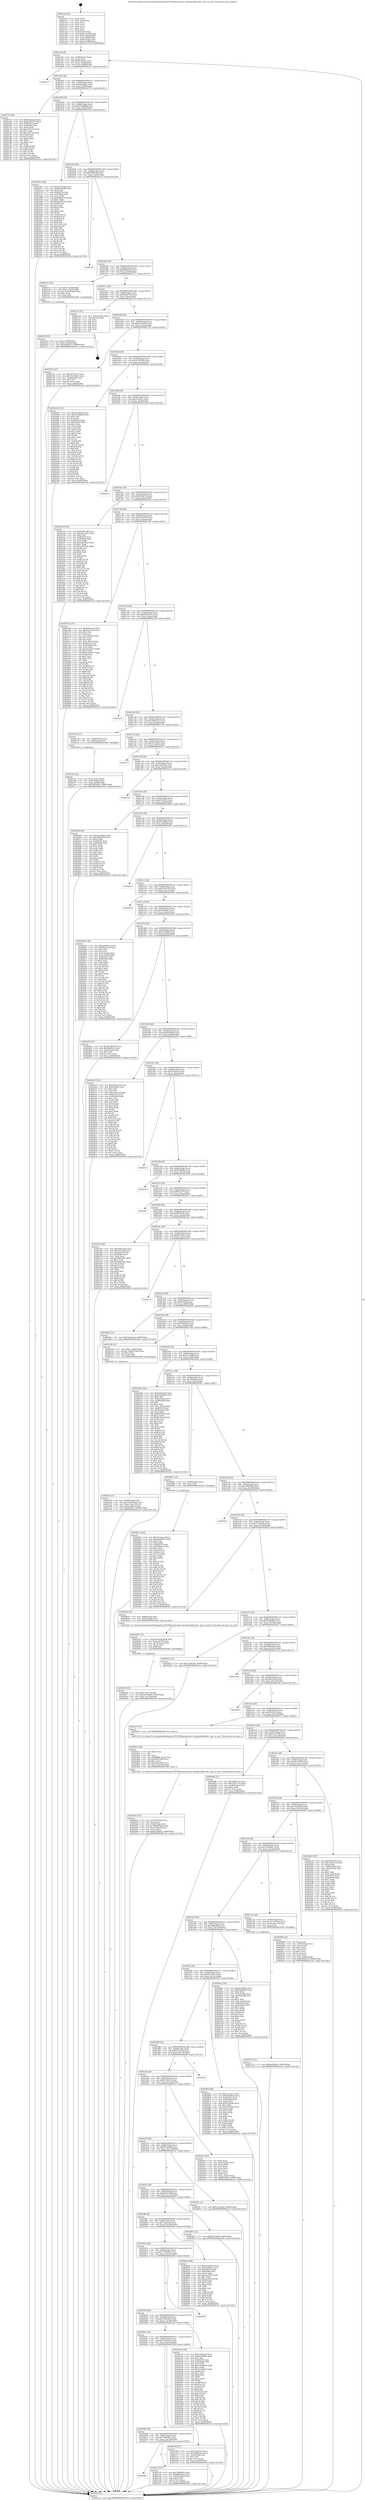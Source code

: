 digraph "0x401ac0" {
  label = "0x401ac0 (/mnt/c/Users/mathe/Desktop/tcc/POCII/binaries/extr_linuxblockblk-wbt.c_get_rq_wait_Final-ollvm.out::main(0))"
  labelloc = "t"
  node[shape=record]

  Entry [label="",width=0.3,height=0.3,shape=circle,fillcolor=black,style=filled]
  "0x401aef" [label="{
     0x401aef [29]\l
     | [instrs]\l
     &nbsp;&nbsp;0x401aef \<+3\>: mov -0x80(%rbp),%eax\l
     &nbsp;&nbsp;0x401af2 \<+2\>: mov %eax,%ecx\l
     &nbsp;&nbsp;0x401af4 \<+6\>: sub $0x802cf61a,%ecx\l
     &nbsp;&nbsp;0x401afa \<+6\>: mov %eax,-0x84(%rbp)\l
     &nbsp;&nbsp;0x401b00 \<+6\>: mov %ecx,-0x88(%rbp)\l
     &nbsp;&nbsp;0x401b06 \<+6\>: je 0000000000402c47 \<main+0x1187\>\l
  }"]
  "0x402c47" [label="{
     0x402c47\l
  }", style=dashed]
  "0x401b0c" [label="{
     0x401b0c [28]\l
     | [instrs]\l
     &nbsp;&nbsp;0x401b0c \<+5\>: jmp 0000000000401b11 \<main+0x51\>\l
     &nbsp;&nbsp;0x401b11 \<+6\>: mov -0x84(%rbp),%eax\l
     &nbsp;&nbsp;0x401b17 \<+5\>: sub $0x8a450ab1,%eax\l
     &nbsp;&nbsp;0x401b1c \<+6\>: mov %eax,-0x8c(%rbp)\l
     &nbsp;&nbsp;0x401b22 \<+6\>: je 000000000040275e \<main+0xc9e\>\l
  }"]
  Exit [label="",width=0.3,height=0.3,shape=circle,fillcolor=black,style=filled,peripheries=2]
  "0x40275e" [label="{
     0x40275e [88]\l
     | [instrs]\l
     &nbsp;&nbsp;0x40275e \<+5\>: mov $0x620eace4,%eax\l
     &nbsp;&nbsp;0x402763 \<+5\>: mov $0xb3102570,%ecx\l
     &nbsp;&nbsp;0x402768 \<+7\>: mov 0x405074,%edx\l
     &nbsp;&nbsp;0x40276f \<+7\>: mov 0x405080,%esi\l
     &nbsp;&nbsp;0x402776 \<+2\>: mov %edx,%edi\l
     &nbsp;&nbsp;0x402778 \<+6\>: add $0x2cf237ef,%edi\l
     &nbsp;&nbsp;0x40277e \<+3\>: sub $0x1,%edi\l
     &nbsp;&nbsp;0x402781 \<+6\>: sub $0x2cf237ef,%edi\l
     &nbsp;&nbsp;0x402787 \<+3\>: imul %edi,%edx\l
     &nbsp;&nbsp;0x40278a \<+3\>: and $0x1,%edx\l
     &nbsp;&nbsp;0x40278d \<+3\>: cmp $0x0,%edx\l
     &nbsp;&nbsp;0x402790 \<+4\>: sete %r8b\l
     &nbsp;&nbsp;0x402794 \<+3\>: cmp $0xa,%esi\l
     &nbsp;&nbsp;0x402797 \<+4\>: setl %r9b\l
     &nbsp;&nbsp;0x40279b \<+3\>: mov %r8b,%r10b\l
     &nbsp;&nbsp;0x40279e \<+3\>: and %r9b,%r10b\l
     &nbsp;&nbsp;0x4027a1 \<+3\>: xor %r9b,%r8b\l
     &nbsp;&nbsp;0x4027a4 \<+3\>: or %r8b,%r10b\l
     &nbsp;&nbsp;0x4027a7 \<+4\>: test $0x1,%r10b\l
     &nbsp;&nbsp;0x4027ab \<+3\>: cmovne %ecx,%eax\l
     &nbsp;&nbsp;0x4027ae \<+3\>: mov %eax,-0x80(%rbp)\l
     &nbsp;&nbsp;0x4027b1 \<+5\>: jmp 0000000000402ceb \<main+0x122b\>\l
  }"]
  "0x401b28" [label="{
     0x401b28 [28]\l
     | [instrs]\l
     &nbsp;&nbsp;0x401b28 \<+5\>: jmp 0000000000401b2d \<main+0x6d\>\l
     &nbsp;&nbsp;0x401b2d \<+6\>: mov -0x84(%rbp),%eax\l
     &nbsp;&nbsp;0x401b33 \<+5\>: sub $0x935a8889,%eax\l
     &nbsp;&nbsp;0x401b38 \<+6\>: mov %eax,-0x90(%rbp)\l
     &nbsp;&nbsp;0x401b3e \<+6\>: je 000000000040256c \<main+0xaac\>\l
  }"]
  "0x4028c3" [label="{
     0x4028c3 [142]\l
     | [instrs]\l
     &nbsp;&nbsp;0x4028c3 \<+5\>: mov $0xa7acaece,%ecx\l
     &nbsp;&nbsp;0x4028c8 \<+5\>: mov $0x28a4b020,%edx\l
     &nbsp;&nbsp;0x4028cd \<+3\>: mov $0x1,%sil\l
     &nbsp;&nbsp;0x4028d0 \<+3\>: xor %r8d,%r8d\l
     &nbsp;&nbsp;0x4028d3 \<+8\>: mov 0x405074,%r9d\l
     &nbsp;&nbsp;0x4028db \<+8\>: mov 0x405080,%r10d\l
     &nbsp;&nbsp;0x4028e3 \<+4\>: sub $0x1,%r8d\l
     &nbsp;&nbsp;0x4028e7 \<+3\>: mov %r9d,%r11d\l
     &nbsp;&nbsp;0x4028ea \<+3\>: add %r8d,%r11d\l
     &nbsp;&nbsp;0x4028ed \<+4\>: imul %r11d,%r9d\l
     &nbsp;&nbsp;0x4028f1 \<+4\>: and $0x1,%r9d\l
     &nbsp;&nbsp;0x4028f5 \<+4\>: cmp $0x0,%r9d\l
     &nbsp;&nbsp;0x4028f9 \<+3\>: sete %bl\l
     &nbsp;&nbsp;0x4028fc \<+4\>: cmp $0xa,%r10d\l
     &nbsp;&nbsp;0x402900 \<+4\>: setl %r14b\l
     &nbsp;&nbsp;0x402904 \<+3\>: mov %bl,%r15b\l
     &nbsp;&nbsp;0x402907 \<+4\>: xor $0xff,%r15b\l
     &nbsp;&nbsp;0x40290b \<+3\>: mov %r14b,%r12b\l
     &nbsp;&nbsp;0x40290e \<+4\>: xor $0xff,%r12b\l
     &nbsp;&nbsp;0x402912 \<+4\>: xor $0x1,%sil\l
     &nbsp;&nbsp;0x402916 \<+3\>: mov %r15b,%r13b\l
     &nbsp;&nbsp;0x402919 \<+4\>: and $0xff,%r13b\l
     &nbsp;&nbsp;0x40291d \<+3\>: and %sil,%bl\l
     &nbsp;&nbsp;0x402920 \<+3\>: mov %r12b,%al\l
     &nbsp;&nbsp;0x402923 \<+2\>: and $0xff,%al\l
     &nbsp;&nbsp;0x402925 \<+3\>: and %sil,%r14b\l
     &nbsp;&nbsp;0x402928 \<+3\>: or %bl,%r13b\l
     &nbsp;&nbsp;0x40292b \<+3\>: or %r14b,%al\l
     &nbsp;&nbsp;0x40292e \<+3\>: xor %al,%r13b\l
     &nbsp;&nbsp;0x402931 \<+3\>: or %r12b,%r15b\l
     &nbsp;&nbsp;0x402934 \<+4\>: xor $0xff,%r15b\l
     &nbsp;&nbsp;0x402938 \<+4\>: or $0x1,%sil\l
     &nbsp;&nbsp;0x40293c \<+3\>: and %sil,%r15b\l
     &nbsp;&nbsp;0x40293f \<+3\>: or %r15b,%r13b\l
     &nbsp;&nbsp;0x402942 \<+4\>: test $0x1,%r13b\l
     &nbsp;&nbsp;0x402946 \<+3\>: cmovne %edx,%ecx\l
     &nbsp;&nbsp;0x402949 \<+3\>: mov %ecx,-0x80(%rbp)\l
     &nbsp;&nbsp;0x40294c \<+5\>: jmp 0000000000402ceb \<main+0x122b\>\l
  }"]
  "0x40256c" [label="{
     0x40256c [144]\l
     | [instrs]\l
     &nbsp;&nbsp;0x40256c \<+5\>: mov $0xc9c1824e,%eax\l
     &nbsp;&nbsp;0x402571 \<+5\>: mov $0x691bd48f,%ecx\l
     &nbsp;&nbsp;0x402576 \<+2\>: mov $0x1,%dl\l
     &nbsp;&nbsp;0x402578 \<+7\>: mov 0x405074,%esi\l
     &nbsp;&nbsp;0x40257f \<+7\>: mov 0x405080,%edi\l
     &nbsp;&nbsp;0x402586 \<+3\>: mov %esi,%r8d\l
     &nbsp;&nbsp;0x402589 \<+7\>: sub $0xbe604139,%r8d\l
     &nbsp;&nbsp;0x402590 \<+4\>: sub $0x1,%r8d\l
     &nbsp;&nbsp;0x402594 \<+7\>: add $0xbe604139,%r8d\l
     &nbsp;&nbsp;0x40259b \<+4\>: imul %r8d,%esi\l
     &nbsp;&nbsp;0x40259f \<+3\>: and $0x1,%esi\l
     &nbsp;&nbsp;0x4025a2 \<+3\>: cmp $0x0,%esi\l
     &nbsp;&nbsp;0x4025a5 \<+4\>: sete %r9b\l
     &nbsp;&nbsp;0x4025a9 \<+3\>: cmp $0xa,%edi\l
     &nbsp;&nbsp;0x4025ac \<+4\>: setl %r10b\l
     &nbsp;&nbsp;0x4025b0 \<+3\>: mov %r9b,%r11b\l
     &nbsp;&nbsp;0x4025b3 \<+4\>: xor $0xff,%r11b\l
     &nbsp;&nbsp;0x4025b7 \<+3\>: mov %r10b,%bl\l
     &nbsp;&nbsp;0x4025ba \<+3\>: xor $0xff,%bl\l
     &nbsp;&nbsp;0x4025bd \<+3\>: xor $0x0,%dl\l
     &nbsp;&nbsp;0x4025c0 \<+3\>: mov %r11b,%r14b\l
     &nbsp;&nbsp;0x4025c3 \<+4\>: and $0x0,%r14b\l
     &nbsp;&nbsp;0x4025c7 \<+3\>: and %dl,%r9b\l
     &nbsp;&nbsp;0x4025ca \<+3\>: mov %bl,%r15b\l
     &nbsp;&nbsp;0x4025cd \<+4\>: and $0x0,%r15b\l
     &nbsp;&nbsp;0x4025d1 \<+3\>: and %dl,%r10b\l
     &nbsp;&nbsp;0x4025d4 \<+3\>: or %r9b,%r14b\l
     &nbsp;&nbsp;0x4025d7 \<+3\>: or %r10b,%r15b\l
     &nbsp;&nbsp;0x4025da \<+3\>: xor %r15b,%r14b\l
     &nbsp;&nbsp;0x4025dd \<+3\>: or %bl,%r11b\l
     &nbsp;&nbsp;0x4025e0 \<+4\>: xor $0xff,%r11b\l
     &nbsp;&nbsp;0x4025e4 \<+3\>: or $0x0,%dl\l
     &nbsp;&nbsp;0x4025e7 \<+3\>: and %dl,%r11b\l
     &nbsp;&nbsp;0x4025ea \<+3\>: or %r11b,%r14b\l
     &nbsp;&nbsp;0x4025ed \<+4\>: test $0x1,%r14b\l
     &nbsp;&nbsp;0x4025f1 \<+3\>: cmovne %ecx,%eax\l
     &nbsp;&nbsp;0x4025f4 \<+3\>: mov %eax,-0x80(%rbp)\l
     &nbsp;&nbsp;0x4025f7 \<+5\>: jmp 0000000000402ceb \<main+0x122b\>\l
  }"]
  "0x401b44" [label="{
     0x401b44 [28]\l
     | [instrs]\l
     &nbsp;&nbsp;0x401b44 \<+5\>: jmp 0000000000401b49 \<main+0x89\>\l
     &nbsp;&nbsp;0x401b49 \<+6\>: mov -0x84(%rbp),%eax\l
     &nbsp;&nbsp;0x401b4f \<+5\>: sub $0x958f7af9,%eax\l
     &nbsp;&nbsp;0x401b54 \<+6\>: mov %eax,-0x94(%rbp)\l
     &nbsp;&nbsp;0x401b5a \<+6\>: je 0000000000402c5f \<main+0x119f\>\l
  }"]
  "0x402752" [label="{
     0x402752 [12]\l
     | [instrs]\l
     &nbsp;&nbsp;0x402752 \<+7\>: movl $0x8a450ab1,-0x80(%rbp)\l
     &nbsp;&nbsp;0x402759 \<+5\>: jmp 0000000000402ceb \<main+0x122b\>\l
  }"]
  "0x402c5f" [label="{
     0x402c5f\l
  }", style=dashed]
  "0x401b60" [label="{
     0x401b60 [28]\l
     | [instrs]\l
     &nbsp;&nbsp;0x401b60 \<+5\>: jmp 0000000000401b65 \<main+0xa5\>\l
     &nbsp;&nbsp;0x401b65 \<+6\>: mov -0x84(%rbp),%eax\l
     &nbsp;&nbsp;0x401b6b \<+5\>: sub $0x9669acbe,%eax\l
     &nbsp;&nbsp;0x401b70 \<+6\>: mov %eax,-0x98(%rbp)\l
     &nbsp;&nbsp;0x401b76 \<+6\>: je 00000000004021e1 \<main+0x721\>\l
  }"]
  "0x402650" [label="{
     0x402650 [25]\l
     | [instrs]\l
     &nbsp;&nbsp;0x402650 \<+7\>: movl $0x0,-0x7c(%rbp)\l
     &nbsp;&nbsp;0x402657 \<+7\>: movl $0xd4159e83,-0x80(%rbp)\l
     &nbsp;&nbsp;0x40265e \<+6\>: mov %eax,-0x158(%rbp)\l
     &nbsp;&nbsp;0x402664 \<+5\>: jmp 0000000000402ceb \<main+0x122b\>\l
  }"]
  "0x4021e1" [label="{
     0x4021e1 [30]\l
     | [instrs]\l
     &nbsp;&nbsp;0x4021e1 \<+7\>: movl $0x0,-0x50(%rbp)\l
     &nbsp;&nbsp;0x4021e8 \<+7\>: movl $0x1,-0x54(%rbp)\l
     &nbsp;&nbsp;0x4021ef \<+4\>: movslq -0x54(%rbp),%rax\l
     &nbsp;&nbsp;0x4021f3 \<+4\>: shl $0x3,%rax\l
     &nbsp;&nbsp;0x4021f7 \<+3\>: mov %rax,%rdi\l
     &nbsp;&nbsp;0x4021fa \<+5\>: call 0000000000401050 \<malloc@plt\>\l
     | [calls]\l
     &nbsp;&nbsp;0x401050 \{1\} (unknown)\l
  }"]
  "0x401b7c" [label="{
     0x401b7c [28]\l
     | [instrs]\l
     &nbsp;&nbsp;0x401b7c \<+5\>: jmp 0000000000401b81 \<main+0xc1\>\l
     &nbsp;&nbsp;0x401b81 \<+6\>: mov -0x84(%rbp),%eax\l
     &nbsp;&nbsp;0x401b87 \<+5\>: sub $0x99ed573b,%eax\l
     &nbsp;&nbsp;0x401b8c \<+6\>: mov %eax,-0x9c(%rbp)\l
     &nbsp;&nbsp;0x401b92 \<+6\>: je 0000000000402c32 \<main+0x1172\>\l
  }"]
  "0x402635" [label="{
     0x402635 [27]\l
     | [instrs]\l
     &nbsp;&nbsp;0x402635 \<+10\>: movabs $0x4030b6,%rdi\l
     &nbsp;&nbsp;0x40263f \<+4\>: mov %rax,-0x78(%rbp)\l
     &nbsp;&nbsp;0x402643 \<+4\>: mov -0x78(%rbp),%rax\l
     &nbsp;&nbsp;0x402647 \<+2\>: mov (%rax),%esi\l
     &nbsp;&nbsp;0x402649 \<+2\>: mov $0x0,%al\l
     &nbsp;&nbsp;0x40264b \<+5\>: call 0000000000401040 \<printf@plt\>\l
     | [calls]\l
     &nbsp;&nbsp;0x401040 \{1\} (unknown)\l
  }"]
  "0x402c32" [label="{
     0x402c32 [21]\l
     | [instrs]\l
     &nbsp;&nbsp;0x402c32 \<+3\>: mov -0x2c(%rbp),%eax\l
     &nbsp;&nbsp;0x402c35 \<+7\>: add $0x138,%rsp\l
     &nbsp;&nbsp;0x402c3c \<+1\>: pop %rbx\l
     &nbsp;&nbsp;0x402c3d \<+2\>: pop %r12\l
     &nbsp;&nbsp;0x402c3f \<+2\>: pop %r13\l
     &nbsp;&nbsp;0x402c41 \<+2\>: pop %r14\l
     &nbsp;&nbsp;0x402c43 \<+2\>: pop %r15\l
     &nbsp;&nbsp;0x402c45 \<+1\>: pop %rbp\l
     &nbsp;&nbsp;0x402c46 \<+1\>: ret\l
  }"]
  "0x401b98" [label="{
     0x401b98 [28]\l
     | [instrs]\l
     &nbsp;&nbsp;0x401b98 \<+5\>: jmp 0000000000401b9d \<main+0xdd\>\l
     &nbsp;&nbsp;0x401b9d \<+6\>: mov -0x84(%rbp),%eax\l
     &nbsp;&nbsp;0x401ba3 \<+5\>: sub $0x9ab3b45f,%eax\l
     &nbsp;&nbsp;0x401ba8 \<+6\>: mov %eax,-0xa0(%rbp)\l
     &nbsp;&nbsp;0x401bae \<+6\>: je 0000000000402723 \<main+0xc63\>\l
  }"]
  "0x4024a2" [label="{
     0x4024a2 [35]\l
     | [instrs]\l
     &nbsp;&nbsp;0x4024a2 \<+6\>: mov -0x154(%rbp),%ecx\l
     &nbsp;&nbsp;0x4024a8 \<+3\>: imul %eax,%ecx\l
     &nbsp;&nbsp;0x4024ab \<+4\>: mov -0x60(%rbp),%rsi\l
     &nbsp;&nbsp;0x4024af \<+4\>: movslq -0x64(%rbp),%rdi\l
     &nbsp;&nbsp;0x4024b3 \<+4\>: mov (%rsi,%rdi,8),%rsi\l
     &nbsp;&nbsp;0x4024b7 \<+2\>: mov %ecx,(%rsi)\l
     &nbsp;&nbsp;0x4024b9 \<+7\>: movl $0x623ddcf2,-0x80(%rbp)\l
     &nbsp;&nbsp;0x4024c0 \<+5\>: jmp 0000000000402ceb \<main+0x122b\>\l
  }"]
  "0x402723" [label="{
     0x402723 [27]\l
     | [instrs]\l
     &nbsp;&nbsp;0x402723 \<+5\>: mov $0x601f3501,%eax\l
     &nbsp;&nbsp;0x402728 \<+5\>: mov $0x5333db01,%ecx\l
     &nbsp;&nbsp;0x40272d \<+3\>: mov -0x2d(%rbp),%dl\l
     &nbsp;&nbsp;0x402730 \<+3\>: test $0x1,%dl\l
     &nbsp;&nbsp;0x402733 \<+3\>: cmovne %ecx,%eax\l
     &nbsp;&nbsp;0x402736 \<+3\>: mov %eax,-0x80(%rbp)\l
     &nbsp;&nbsp;0x402739 \<+5\>: jmp 0000000000402ceb \<main+0x122b\>\l
  }"]
  "0x401bb4" [label="{
     0x401bb4 [28]\l
     | [instrs]\l
     &nbsp;&nbsp;0x401bb4 \<+5\>: jmp 0000000000401bb9 \<main+0xf9\>\l
     &nbsp;&nbsp;0x401bb9 \<+6\>: mov -0x84(%rbp),%eax\l
     &nbsp;&nbsp;0x401bbf \<+5\>: sub $0xa0700390,%eax\l
     &nbsp;&nbsp;0x401bc4 \<+6\>: mov %eax,-0xa4(%rbp)\l
     &nbsp;&nbsp;0x401bca \<+6\>: je 00000000004024e6 \<main+0xa26\>\l
  }"]
  "0x40247a" [label="{
     0x40247a [40]\l
     | [instrs]\l
     &nbsp;&nbsp;0x40247a \<+5\>: mov $0x2,%ecx\l
     &nbsp;&nbsp;0x40247f \<+1\>: cltd\l
     &nbsp;&nbsp;0x402480 \<+2\>: idiv %ecx\l
     &nbsp;&nbsp;0x402482 \<+6\>: imul $0xfffffffe,%edx,%ecx\l
     &nbsp;&nbsp;0x402488 \<+6\>: sub $0xa9d7a396,%ecx\l
     &nbsp;&nbsp;0x40248e \<+3\>: add $0x1,%ecx\l
     &nbsp;&nbsp;0x402491 \<+6\>: add $0xa9d7a396,%ecx\l
     &nbsp;&nbsp;0x402497 \<+6\>: mov %ecx,-0x154(%rbp)\l
     &nbsp;&nbsp;0x40249d \<+5\>: call 0000000000401160 \<next_i\>\l
     | [calls]\l
     &nbsp;&nbsp;0x401160 \{1\} (/mnt/c/Users/mathe/Desktop/tcc/POCII/binaries/extr_linuxblockblk-wbt.c_get_rq_wait_Final-ollvm.out::next_i)\l
  }"]
  "0x4024e6" [label="{
     0x4024e6 [134]\l
     | [instrs]\l
     &nbsp;&nbsp;0x4024e6 \<+5\>: mov $0xc9c1824e,%eax\l
     &nbsp;&nbsp;0x4024eb \<+5\>: mov $0x935a8889,%ecx\l
     &nbsp;&nbsp;0x4024f0 \<+2\>: mov $0x1,%dl\l
     &nbsp;&nbsp;0x4024f2 \<+2\>: xor %esi,%esi\l
     &nbsp;&nbsp;0x4024f4 \<+7\>: mov 0x405074,%edi\l
     &nbsp;&nbsp;0x4024fb \<+8\>: mov 0x405080,%r8d\l
     &nbsp;&nbsp;0x402503 \<+3\>: sub $0x1,%esi\l
     &nbsp;&nbsp;0x402506 \<+3\>: mov %edi,%r9d\l
     &nbsp;&nbsp;0x402509 \<+3\>: add %esi,%r9d\l
     &nbsp;&nbsp;0x40250c \<+4\>: imul %r9d,%edi\l
     &nbsp;&nbsp;0x402510 \<+3\>: and $0x1,%edi\l
     &nbsp;&nbsp;0x402513 \<+3\>: cmp $0x0,%edi\l
     &nbsp;&nbsp;0x402516 \<+4\>: sete %r10b\l
     &nbsp;&nbsp;0x40251a \<+4\>: cmp $0xa,%r8d\l
     &nbsp;&nbsp;0x40251e \<+4\>: setl %r11b\l
     &nbsp;&nbsp;0x402522 \<+3\>: mov %r10b,%bl\l
     &nbsp;&nbsp;0x402525 \<+3\>: xor $0xff,%bl\l
     &nbsp;&nbsp;0x402528 \<+3\>: mov %r11b,%r14b\l
     &nbsp;&nbsp;0x40252b \<+4\>: xor $0xff,%r14b\l
     &nbsp;&nbsp;0x40252f \<+3\>: xor $0x0,%dl\l
     &nbsp;&nbsp;0x402532 \<+3\>: mov %bl,%r15b\l
     &nbsp;&nbsp;0x402535 \<+4\>: and $0x0,%r15b\l
     &nbsp;&nbsp;0x402539 \<+3\>: and %dl,%r10b\l
     &nbsp;&nbsp;0x40253c \<+3\>: mov %r14b,%r12b\l
     &nbsp;&nbsp;0x40253f \<+4\>: and $0x0,%r12b\l
     &nbsp;&nbsp;0x402543 \<+3\>: and %dl,%r11b\l
     &nbsp;&nbsp;0x402546 \<+3\>: or %r10b,%r15b\l
     &nbsp;&nbsp;0x402549 \<+3\>: or %r11b,%r12b\l
     &nbsp;&nbsp;0x40254c \<+3\>: xor %r12b,%r15b\l
     &nbsp;&nbsp;0x40254f \<+3\>: or %r14b,%bl\l
     &nbsp;&nbsp;0x402552 \<+3\>: xor $0xff,%bl\l
     &nbsp;&nbsp;0x402555 \<+3\>: or $0x0,%dl\l
     &nbsp;&nbsp;0x402558 \<+2\>: and %dl,%bl\l
     &nbsp;&nbsp;0x40255a \<+3\>: or %bl,%r15b\l
     &nbsp;&nbsp;0x40255d \<+4\>: test $0x1,%r15b\l
     &nbsp;&nbsp;0x402561 \<+3\>: cmovne %ecx,%eax\l
     &nbsp;&nbsp;0x402564 \<+3\>: mov %eax,-0x80(%rbp)\l
     &nbsp;&nbsp;0x402567 \<+5\>: jmp 0000000000402ceb \<main+0x122b\>\l
  }"]
  "0x401bd0" [label="{
     0x401bd0 [28]\l
     | [instrs]\l
     &nbsp;&nbsp;0x401bd0 \<+5\>: jmp 0000000000401bd5 \<main+0x115\>\l
     &nbsp;&nbsp;0x401bd5 \<+6\>: mov -0x84(%rbp),%eax\l
     &nbsp;&nbsp;0x401bdb \<+5\>: sub $0xa7acaece,%eax\l
     &nbsp;&nbsp;0x401be0 \<+6\>: mov %eax,-0xa8(%rbp)\l
     &nbsp;&nbsp;0x401be6 \<+6\>: je 0000000000402ca8 \<main+0x11e8\>\l
  }"]
  "0x40233f" [label="{
     0x40233f [31]\l
     | [instrs]\l
     &nbsp;&nbsp;0x40233f \<+4\>: mov -0x60(%rbp),%rdi\l
     &nbsp;&nbsp;0x402343 \<+4\>: movslq -0x64(%rbp),%rcx\l
     &nbsp;&nbsp;0x402347 \<+4\>: mov %rax,(%rdi,%rcx,8)\l
     &nbsp;&nbsp;0x40234b \<+7\>: movl $0x0,-0x6c(%rbp)\l
     &nbsp;&nbsp;0x402352 \<+7\>: movl $0xff59f323,-0x80(%rbp)\l
     &nbsp;&nbsp;0x402359 \<+5\>: jmp 0000000000402ceb \<main+0x122b\>\l
  }"]
  "0x402ca8" [label="{
     0x402ca8\l
  }", style=dashed]
  "0x401bec" [label="{
     0x401bec [28]\l
     | [instrs]\l
     &nbsp;&nbsp;0x401bec \<+5\>: jmp 0000000000401bf1 \<main+0x131\>\l
     &nbsp;&nbsp;0x401bf1 \<+6\>: mov -0x84(%rbp),%eax\l
     &nbsp;&nbsp;0x401bf7 \<+5\>: sub $0xb009dc7b,%eax\l
     &nbsp;&nbsp;0x401bfc \<+6\>: mov %eax,-0xac(%rbp)\l
     &nbsp;&nbsp;0x401c02 \<+6\>: je 0000000000402216 \<main+0x756\>\l
  }"]
  "0x4021ff" [label="{
     0x4021ff [23]\l
     | [instrs]\l
     &nbsp;&nbsp;0x4021ff \<+4\>: mov %rax,-0x60(%rbp)\l
     &nbsp;&nbsp;0x402203 \<+7\>: movl $0x0,-0x64(%rbp)\l
     &nbsp;&nbsp;0x40220a \<+7\>: movl $0xb009dc7b,-0x80(%rbp)\l
     &nbsp;&nbsp;0x402211 \<+5\>: jmp 0000000000402ceb \<main+0x122b\>\l
  }"]
  "0x402216" [label="{
     0x402216 [144]\l
     | [instrs]\l
     &nbsp;&nbsp;0x402216 \<+5\>: mov $0x958f7af9,%eax\l
     &nbsp;&nbsp;0x40221b \<+5\>: mov $0x44e73a62,%ecx\l
     &nbsp;&nbsp;0x402220 \<+2\>: mov $0x1,%dl\l
     &nbsp;&nbsp;0x402222 \<+7\>: mov 0x405074,%esi\l
     &nbsp;&nbsp;0x402229 \<+7\>: mov 0x405080,%edi\l
     &nbsp;&nbsp;0x402230 \<+3\>: mov %esi,%r8d\l
     &nbsp;&nbsp;0x402233 \<+7\>: add $0x2a01f5e9,%r8d\l
     &nbsp;&nbsp;0x40223a \<+4\>: sub $0x1,%r8d\l
     &nbsp;&nbsp;0x40223e \<+7\>: sub $0x2a01f5e9,%r8d\l
     &nbsp;&nbsp;0x402245 \<+4\>: imul %r8d,%esi\l
     &nbsp;&nbsp;0x402249 \<+3\>: and $0x1,%esi\l
     &nbsp;&nbsp;0x40224c \<+3\>: cmp $0x0,%esi\l
     &nbsp;&nbsp;0x40224f \<+4\>: sete %r9b\l
     &nbsp;&nbsp;0x402253 \<+3\>: cmp $0xa,%edi\l
     &nbsp;&nbsp;0x402256 \<+4\>: setl %r10b\l
     &nbsp;&nbsp;0x40225a \<+3\>: mov %r9b,%r11b\l
     &nbsp;&nbsp;0x40225d \<+4\>: xor $0xff,%r11b\l
     &nbsp;&nbsp;0x402261 \<+3\>: mov %r10b,%bl\l
     &nbsp;&nbsp;0x402264 \<+3\>: xor $0xff,%bl\l
     &nbsp;&nbsp;0x402267 \<+3\>: xor $0x0,%dl\l
     &nbsp;&nbsp;0x40226a \<+3\>: mov %r11b,%r14b\l
     &nbsp;&nbsp;0x40226d \<+4\>: and $0x0,%r14b\l
     &nbsp;&nbsp;0x402271 \<+3\>: and %dl,%r9b\l
     &nbsp;&nbsp;0x402274 \<+3\>: mov %bl,%r15b\l
     &nbsp;&nbsp;0x402277 \<+4\>: and $0x0,%r15b\l
     &nbsp;&nbsp;0x40227b \<+3\>: and %dl,%r10b\l
     &nbsp;&nbsp;0x40227e \<+3\>: or %r9b,%r14b\l
     &nbsp;&nbsp;0x402281 \<+3\>: or %r10b,%r15b\l
     &nbsp;&nbsp;0x402284 \<+3\>: xor %r15b,%r14b\l
     &nbsp;&nbsp;0x402287 \<+3\>: or %bl,%r11b\l
     &nbsp;&nbsp;0x40228a \<+4\>: xor $0xff,%r11b\l
     &nbsp;&nbsp;0x40228e \<+3\>: or $0x0,%dl\l
     &nbsp;&nbsp;0x402291 \<+3\>: and %dl,%r11b\l
     &nbsp;&nbsp;0x402294 \<+3\>: or %r11b,%r14b\l
     &nbsp;&nbsp;0x402297 \<+4\>: test $0x1,%r14b\l
     &nbsp;&nbsp;0x40229b \<+3\>: cmovne %ecx,%eax\l
     &nbsp;&nbsp;0x40229e \<+3\>: mov %eax,-0x80(%rbp)\l
     &nbsp;&nbsp;0x4022a1 \<+5\>: jmp 0000000000402ceb \<main+0x122b\>\l
  }"]
  "0x401c08" [label="{
     0x401c08 [28]\l
     | [instrs]\l
     &nbsp;&nbsp;0x401c08 \<+5\>: jmp 0000000000401c0d \<main+0x14d\>\l
     &nbsp;&nbsp;0x401c0d \<+6\>: mov -0x84(%rbp),%eax\l
     &nbsp;&nbsp;0x401c13 \<+5\>: sub $0xb3102570,%eax\l
     &nbsp;&nbsp;0x401c18 \<+6\>: mov %eax,-0xb0(%rbp)\l
     &nbsp;&nbsp;0x401c1e \<+6\>: je 00000000004027b6 \<main+0xcf6\>\l
  }"]
  "0x402084" [label="{
     0x402084\l
  }", style=dashed]
  "0x4027b6" [label="{
     0x4027b6 [157]\l
     | [instrs]\l
     &nbsp;&nbsp;0x4027b6 \<+5\>: mov $0x620eace4,%eax\l
     &nbsp;&nbsp;0x4027bb \<+5\>: mov $0x6eb11a0f,%ecx\l
     &nbsp;&nbsp;0x4027c0 \<+2\>: mov $0x1,%dl\l
     &nbsp;&nbsp;0x4027c2 \<+2\>: xor %esi,%esi\l
     &nbsp;&nbsp;0x4027c4 \<+3\>: mov -0x7c(%rbp),%edi\l
     &nbsp;&nbsp;0x4027c7 \<+3\>: sub $0x1,%esi\l
     &nbsp;&nbsp;0x4027ca \<+2\>: sub %esi,%edi\l
     &nbsp;&nbsp;0x4027cc \<+3\>: mov %edi,-0x7c(%rbp)\l
     &nbsp;&nbsp;0x4027cf \<+7\>: mov 0x405074,%esi\l
     &nbsp;&nbsp;0x4027d6 \<+7\>: mov 0x405080,%edi\l
     &nbsp;&nbsp;0x4027dd \<+3\>: mov %esi,%r8d\l
     &nbsp;&nbsp;0x4027e0 \<+7\>: add $0xa516e9e7,%r8d\l
     &nbsp;&nbsp;0x4027e7 \<+4\>: sub $0x1,%r8d\l
     &nbsp;&nbsp;0x4027eb \<+7\>: sub $0xa516e9e7,%r8d\l
     &nbsp;&nbsp;0x4027f2 \<+4\>: imul %r8d,%esi\l
     &nbsp;&nbsp;0x4027f6 \<+3\>: and $0x1,%esi\l
     &nbsp;&nbsp;0x4027f9 \<+3\>: cmp $0x0,%esi\l
     &nbsp;&nbsp;0x4027fc \<+4\>: sete %r9b\l
     &nbsp;&nbsp;0x402800 \<+3\>: cmp $0xa,%edi\l
     &nbsp;&nbsp;0x402803 \<+4\>: setl %r10b\l
     &nbsp;&nbsp;0x402807 \<+3\>: mov %r9b,%r11b\l
     &nbsp;&nbsp;0x40280a \<+4\>: xor $0xff,%r11b\l
     &nbsp;&nbsp;0x40280e \<+3\>: mov %r10b,%bl\l
     &nbsp;&nbsp;0x402811 \<+3\>: xor $0xff,%bl\l
     &nbsp;&nbsp;0x402814 \<+3\>: xor $0x1,%dl\l
     &nbsp;&nbsp;0x402817 \<+3\>: mov %r11b,%r14b\l
     &nbsp;&nbsp;0x40281a \<+4\>: and $0xff,%r14b\l
     &nbsp;&nbsp;0x40281e \<+3\>: and %dl,%r9b\l
     &nbsp;&nbsp;0x402821 \<+3\>: mov %bl,%r15b\l
     &nbsp;&nbsp;0x402824 \<+4\>: and $0xff,%r15b\l
     &nbsp;&nbsp;0x402828 \<+3\>: and %dl,%r10b\l
     &nbsp;&nbsp;0x40282b \<+3\>: or %r9b,%r14b\l
     &nbsp;&nbsp;0x40282e \<+3\>: or %r10b,%r15b\l
     &nbsp;&nbsp;0x402831 \<+3\>: xor %r15b,%r14b\l
     &nbsp;&nbsp;0x402834 \<+3\>: or %bl,%r11b\l
     &nbsp;&nbsp;0x402837 \<+4\>: xor $0xff,%r11b\l
     &nbsp;&nbsp;0x40283b \<+3\>: or $0x1,%dl\l
     &nbsp;&nbsp;0x40283e \<+3\>: and %dl,%r11b\l
     &nbsp;&nbsp;0x402841 \<+3\>: or %r11b,%r14b\l
     &nbsp;&nbsp;0x402844 \<+4\>: test $0x1,%r14b\l
     &nbsp;&nbsp;0x402848 \<+3\>: cmovne %ecx,%eax\l
     &nbsp;&nbsp;0x40284b \<+3\>: mov %eax,-0x80(%rbp)\l
     &nbsp;&nbsp;0x40284e \<+5\>: jmp 0000000000402ceb \<main+0x122b\>\l
  }"]
  "0x401c24" [label="{
     0x401c24 [28]\l
     | [instrs]\l
     &nbsp;&nbsp;0x401c24 \<+5\>: jmp 0000000000401c29 \<main+0x169\>\l
     &nbsp;&nbsp;0x401c29 \<+6\>: mov -0x84(%rbp),%eax\l
     &nbsp;&nbsp;0x401c2f \<+5\>: sub $0xb66dc615,%eax\l
     &nbsp;&nbsp;0x401c34 \<+6\>: mov %eax,-0xb4(%rbp)\l
     &nbsp;&nbsp;0x401c3a \<+6\>: je 0000000000402a19 \<main+0xf59\>\l
  }"]
  "0x4021c6" [label="{
     0x4021c6 [27]\l
     | [instrs]\l
     &nbsp;&nbsp;0x4021c6 \<+5\>: mov $0x1f09b400,%eax\l
     &nbsp;&nbsp;0x4021cb \<+5\>: mov $0x9669acbe,%ecx\l
     &nbsp;&nbsp;0x4021d0 \<+3\>: mov -0x34(%rbp),%edx\l
     &nbsp;&nbsp;0x4021d3 \<+3\>: cmp $0x0,%edx\l
     &nbsp;&nbsp;0x4021d6 \<+3\>: cmove %ecx,%eax\l
     &nbsp;&nbsp;0x4021d9 \<+3\>: mov %eax,-0x80(%rbp)\l
     &nbsp;&nbsp;0x4021dc \<+5\>: jmp 0000000000402ceb \<main+0x122b\>\l
  }"]
  "0x402a19" [label="{
     0x402a19\l
  }", style=dashed]
  "0x401c40" [label="{
     0x401c40 [28]\l
     | [instrs]\l
     &nbsp;&nbsp;0x401c40 \<+5\>: jmp 0000000000401c45 \<main+0x185\>\l
     &nbsp;&nbsp;0x401c45 \<+6\>: mov -0x84(%rbp),%eax\l
     &nbsp;&nbsp;0x401c4b \<+5\>: sub $0xc08b57a7,%eax\l
     &nbsp;&nbsp;0x401c50 \<+6\>: mov %eax,-0xb8(%rbp)\l
     &nbsp;&nbsp;0x401c56 \<+6\>: je 00000000004021a4 \<main+0x6e4\>\l
  }"]
  "0x402068" [label="{
     0x402068 [28]\l
     | [instrs]\l
     &nbsp;&nbsp;0x402068 \<+5\>: jmp 000000000040206d \<main+0x5ad\>\l
     &nbsp;&nbsp;0x40206d \<+6\>: mov -0x84(%rbp),%eax\l
     &nbsp;&nbsp;0x402073 \<+5\>: sub $0x7fd05001,%eax\l
     &nbsp;&nbsp;0x402078 \<+6\>: mov %eax,-0x150(%rbp)\l
     &nbsp;&nbsp;0x40207e \<+6\>: je 00000000004021c6 \<main+0x706\>\l
  }"]
  "0x4021a4" [label="{
     0x4021a4 [13]\l
     | [instrs]\l
     &nbsp;&nbsp;0x4021a4 \<+4\>: mov -0x48(%rbp),%rax\l
     &nbsp;&nbsp;0x4021a8 \<+4\>: mov 0x8(%rax),%rdi\l
     &nbsp;&nbsp;0x4021ac \<+5\>: call 0000000000401060 \<atoi@plt\>\l
     | [calls]\l
     &nbsp;&nbsp;0x401060 \{1\} (unknown)\l
  }"]
  "0x401c5c" [label="{
     0x401c5c [28]\l
     | [instrs]\l
     &nbsp;&nbsp;0x401c5c \<+5\>: jmp 0000000000401c61 \<main+0x1a1\>\l
     &nbsp;&nbsp;0x401c61 \<+6\>: mov -0x84(%rbp),%eax\l
     &nbsp;&nbsp;0x401c67 \<+5\>: sub $0xc9c1824e,%eax\l
     &nbsp;&nbsp;0x401c6c \<+6\>: mov %eax,-0xbc(%rbp)\l
     &nbsp;&nbsp;0x401c72 \<+6\>: je 0000000000402c77 \<main+0x11b7\>\l
  }"]
  "0x40230d" [label="{
     0x40230d [27]\l
     | [instrs]\l
     &nbsp;&nbsp;0x40230d \<+5\>: mov $0x27da0e26,%eax\l
     &nbsp;&nbsp;0x402312 \<+5\>: mov $0x10604e43,%ecx\l
     &nbsp;&nbsp;0x402317 \<+3\>: mov -0x2f(%rbp),%dl\l
     &nbsp;&nbsp;0x40231a \<+3\>: test $0x1,%dl\l
     &nbsp;&nbsp;0x40231d \<+3\>: cmovne %ecx,%eax\l
     &nbsp;&nbsp;0x402320 \<+3\>: mov %eax,-0x80(%rbp)\l
     &nbsp;&nbsp;0x402323 \<+5\>: jmp 0000000000402ceb \<main+0x122b\>\l
  }"]
  "0x402c77" [label="{
     0x402c77\l
  }", style=dashed]
  "0x401c78" [label="{
     0x401c78 [28]\l
     | [instrs]\l
     &nbsp;&nbsp;0x401c78 \<+5\>: jmp 0000000000401c7d \<main+0x1bd\>\l
     &nbsp;&nbsp;0x401c7d \<+6\>: mov -0x84(%rbp),%eax\l
     &nbsp;&nbsp;0x401c83 \<+5\>: sub $0xcebd591a,%eax\l
     &nbsp;&nbsp;0x401c88 \<+6\>: mov %eax,-0xc0(%rbp)\l
     &nbsp;&nbsp;0x401c8e \<+6\>: je 0000000000402ce4 \<main+0x1224\>\l
  }"]
  "0x40204c" [label="{
     0x40204c [28]\l
     | [instrs]\l
     &nbsp;&nbsp;0x40204c \<+5\>: jmp 0000000000402051 \<main+0x591\>\l
     &nbsp;&nbsp;0x402051 \<+6\>: mov -0x84(%rbp),%eax\l
     &nbsp;&nbsp;0x402057 \<+5\>: sub $0x7eed01e4,%eax\l
     &nbsp;&nbsp;0x40205c \<+6\>: mov %eax,-0x14c(%rbp)\l
     &nbsp;&nbsp;0x402062 \<+6\>: je 000000000040230d \<main+0x84d\>\l
  }"]
  "0x402ce4" [label="{
     0x402ce4\l
  }", style=dashed]
  "0x401c94" [label="{
     0x401c94 [28]\l
     | [instrs]\l
     &nbsp;&nbsp;0x401c94 \<+5\>: jmp 0000000000401c99 \<main+0x1d9\>\l
     &nbsp;&nbsp;0x401c99 \<+6\>: mov -0x84(%rbp),%eax\l
     &nbsp;&nbsp;0x401c9f \<+5\>: sub $0xd4159e83,%eax\l
     &nbsp;&nbsp;0x401ca4 \<+6\>: mov %eax,-0xc4(%rbp)\l
     &nbsp;&nbsp;0x401caa \<+6\>: je 0000000000402669 \<main+0xba9\>\l
  }"]
  "0x402a25" [label="{
     0x402a25 [144]\l
     | [instrs]\l
     &nbsp;&nbsp;0x402a25 \<+5\>: mov $0xf144e3e0,%eax\l
     &nbsp;&nbsp;0x402a2a \<+5\>: mov $0xde03060e,%ecx\l
     &nbsp;&nbsp;0x402a2f \<+2\>: mov $0x1,%dl\l
     &nbsp;&nbsp;0x402a31 \<+7\>: mov 0x405074,%esi\l
     &nbsp;&nbsp;0x402a38 \<+7\>: mov 0x405080,%edi\l
     &nbsp;&nbsp;0x402a3f \<+3\>: mov %esi,%r8d\l
     &nbsp;&nbsp;0x402a42 \<+7\>: add $0x7e540036,%r8d\l
     &nbsp;&nbsp;0x402a49 \<+4\>: sub $0x1,%r8d\l
     &nbsp;&nbsp;0x402a4d \<+7\>: sub $0x7e540036,%r8d\l
     &nbsp;&nbsp;0x402a54 \<+4\>: imul %r8d,%esi\l
     &nbsp;&nbsp;0x402a58 \<+3\>: and $0x1,%esi\l
     &nbsp;&nbsp;0x402a5b \<+3\>: cmp $0x0,%esi\l
     &nbsp;&nbsp;0x402a5e \<+4\>: sete %r9b\l
     &nbsp;&nbsp;0x402a62 \<+3\>: cmp $0xa,%edi\l
     &nbsp;&nbsp;0x402a65 \<+4\>: setl %r10b\l
     &nbsp;&nbsp;0x402a69 \<+3\>: mov %r9b,%r11b\l
     &nbsp;&nbsp;0x402a6c \<+4\>: xor $0xff,%r11b\l
     &nbsp;&nbsp;0x402a70 \<+3\>: mov %r10b,%bl\l
     &nbsp;&nbsp;0x402a73 \<+3\>: xor $0xff,%bl\l
     &nbsp;&nbsp;0x402a76 \<+3\>: xor $0x0,%dl\l
     &nbsp;&nbsp;0x402a79 \<+3\>: mov %r11b,%r14b\l
     &nbsp;&nbsp;0x402a7c \<+4\>: and $0x0,%r14b\l
     &nbsp;&nbsp;0x402a80 \<+3\>: and %dl,%r9b\l
     &nbsp;&nbsp;0x402a83 \<+3\>: mov %bl,%r15b\l
     &nbsp;&nbsp;0x402a86 \<+4\>: and $0x0,%r15b\l
     &nbsp;&nbsp;0x402a8a \<+3\>: and %dl,%r10b\l
     &nbsp;&nbsp;0x402a8d \<+3\>: or %r9b,%r14b\l
     &nbsp;&nbsp;0x402a90 \<+3\>: or %r10b,%r15b\l
     &nbsp;&nbsp;0x402a93 \<+3\>: xor %r15b,%r14b\l
     &nbsp;&nbsp;0x402a96 \<+3\>: or %bl,%r11b\l
     &nbsp;&nbsp;0x402a99 \<+4\>: xor $0xff,%r11b\l
     &nbsp;&nbsp;0x402a9d \<+3\>: or $0x0,%dl\l
     &nbsp;&nbsp;0x402aa0 \<+3\>: and %dl,%r11b\l
     &nbsp;&nbsp;0x402aa3 \<+3\>: or %r11b,%r14b\l
     &nbsp;&nbsp;0x402aa6 \<+4\>: test $0x1,%r14b\l
     &nbsp;&nbsp;0x402aaa \<+3\>: cmovne %ecx,%eax\l
     &nbsp;&nbsp;0x402aad \<+3\>: mov %eax,-0x80(%rbp)\l
     &nbsp;&nbsp;0x402ab0 \<+5\>: jmp 0000000000402ceb \<main+0x122b\>\l
  }"]
  "0x402669" [label="{
     0x402669 [83]\l
     | [instrs]\l
     &nbsp;&nbsp;0x402669 \<+5\>: mov $0xd5ae86b2,%eax\l
     &nbsp;&nbsp;0x40266e \<+5\>: mov $0x5dbfd409,%ecx\l
     &nbsp;&nbsp;0x402673 \<+2\>: xor %edx,%edx\l
     &nbsp;&nbsp;0x402675 \<+7\>: mov 0x405074,%esi\l
     &nbsp;&nbsp;0x40267c \<+7\>: mov 0x405080,%edi\l
     &nbsp;&nbsp;0x402683 \<+3\>: sub $0x1,%edx\l
     &nbsp;&nbsp;0x402686 \<+3\>: mov %esi,%r8d\l
     &nbsp;&nbsp;0x402689 \<+3\>: add %edx,%r8d\l
     &nbsp;&nbsp;0x40268c \<+4\>: imul %r8d,%esi\l
     &nbsp;&nbsp;0x402690 \<+3\>: and $0x1,%esi\l
     &nbsp;&nbsp;0x402693 \<+3\>: cmp $0x0,%esi\l
     &nbsp;&nbsp;0x402696 \<+4\>: sete %r9b\l
     &nbsp;&nbsp;0x40269a \<+3\>: cmp $0xa,%edi\l
     &nbsp;&nbsp;0x40269d \<+4\>: setl %r10b\l
     &nbsp;&nbsp;0x4026a1 \<+3\>: mov %r9b,%r11b\l
     &nbsp;&nbsp;0x4026a4 \<+3\>: and %r10b,%r11b\l
     &nbsp;&nbsp;0x4026a7 \<+3\>: xor %r10b,%r9b\l
     &nbsp;&nbsp;0x4026aa \<+3\>: or %r9b,%r11b\l
     &nbsp;&nbsp;0x4026ad \<+4\>: test $0x1,%r11b\l
     &nbsp;&nbsp;0x4026b1 \<+3\>: cmovne %ecx,%eax\l
     &nbsp;&nbsp;0x4026b4 \<+3\>: mov %eax,-0x80(%rbp)\l
     &nbsp;&nbsp;0x4026b7 \<+5\>: jmp 0000000000402ceb \<main+0x122b\>\l
  }"]
  "0x401cb0" [label="{
     0x401cb0 [28]\l
     | [instrs]\l
     &nbsp;&nbsp;0x401cb0 \<+5\>: jmp 0000000000401cb5 \<main+0x1f5\>\l
     &nbsp;&nbsp;0x401cb5 \<+6\>: mov -0x84(%rbp),%eax\l
     &nbsp;&nbsp;0x401cbb \<+5\>: sub $0xd5ae86b2,%eax\l
     &nbsp;&nbsp;0x401cc0 \<+6\>: mov %eax,-0xc8(%rbp)\l
     &nbsp;&nbsp;0x401cc6 \<+6\>: je 0000000000402c83 \<main+0x11c3\>\l
  }"]
  "0x402030" [label="{
     0x402030 [28]\l
     | [instrs]\l
     &nbsp;&nbsp;0x402030 \<+5\>: jmp 0000000000402035 \<main+0x575\>\l
     &nbsp;&nbsp;0x402035 \<+6\>: mov -0x84(%rbp),%eax\l
     &nbsp;&nbsp;0x40203b \<+5\>: sub $0x7dc9e43e,%eax\l
     &nbsp;&nbsp;0x402040 \<+6\>: mov %eax,-0x148(%rbp)\l
     &nbsp;&nbsp;0x402046 \<+6\>: je 0000000000402a25 \<main+0xf65\>\l
  }"]
  "0x402c83" [label="{
     0x402c83\l
  }", style=dashed]
  "0x401ccc" [label="{
     0x401ccc [28]\l
     | [instrs]\l
     &nbsp;&nbsp;0x401ccc \<+5\>: jmp 0000000000401cd1 \<main+0x211\>\l
     &nbsp;&nbsp;0x401cd1 \<+6\>: mov -0x84(%rbp),%eax\l
     &nbsp;&nbsp;0x401cd7 \<+5\>: sub $0xd781a759,%eax\l
     &nbsp;&nbsp;0x401cdc \<+6\>: mov %eax,-0xcc(%rbp)\l
     &nbsp;&nbsp;0x401ce2 \<+6\>: je 00000000004020a9 \<main+0x5e9\>\l
  }"]
  "0x402969" [label="{
     0x402969\l
  }", style=dashed]
  "0x4020a9" [label="{
     0x4020a9\l
  }", style=dashed]
  "0x401ce8" [label="{
     0x401ce8 [28]\l
     | [instrs]\l
     &nbsp;&nbsp;0x401ce8 \<+5\>: jmp 0000000000401ced \<main+0x22d\>\l
     &nbsp;&nbsp;0x401ced \<+6\>: mov -0x84(%rbp),%eax\l
     &nbsp;&nbsp;0x401cf3 \<+5\>: sub $0xda3fb5f1,%eax\l
     &nbsp;&nbsp;0x401cf8 \<+6\>: mov %eax,-0xd0(%rbp)\l
     &nbsp;&nbsp;0x401cfe \<+6\>: je 0000000000402ba6 \<main+0x10e6\>\l
  }"]
  "0x402014" [label="{
     0x402014 [28]\l
     | [instrs]\l
     &nbsp;&nbsp;0x402014 \<+5\>: jmp 0000000000402019 \<main+0x559\>\l
     &nbsp;&nbsp;0x402019 \<+6\>: mov -0x84(%rbp),%eax\l
     &nbsp;&nbsp;0x40201f \<+5\>: sub $0x7c5bb407,%eax\l
     &nbsp;&nbsp;0x402024 \<+6\>: mov %eax,-0x144(%rbp)\l
     &nbsp;&nbsp;0x40202a \<+6\>: je 0000000000402969 \<main+0xea9\>\l
  }"]
  "0x402ba6" [label="{
     0x402ba6 [140]\l
     | [instrs]\l
     &nbsp;&nbsp;0x402ba6 \<+5\>: mov $0xcebd591a,%eax\l
     &nbsp;&nbsp;0x402bab \<+5\>: mov $0x99ed573b,%ecx\l
     &nbsp;&nbsp;0x402bb0 \<+2\>: mov $0x1,%dl\l
     &nbsp;&nbsp;0x402bb2 \<+2\>: xor %esi,%esi\l
     &nbsp;&nbsp;0x402bb4 \<+3\>: mov -0x3c(%rbp),%edi\l
     &nbsp;&nbsp;0x402bb7 \<+3\>: mov %edi,-0x2c(%rbp)\l
     &nbsp;&nbsp;0x402bba \<+7\>: mov 0x405074,%edi\l
     &nbsp;&nbsp;0x402bc1 \<+8\>: mov 0x405080,%r8d\l
     &nbsp;&nbsp;0x402bc9 \<+3\>: sub $0x1,%esi\l
     &nbsp;&nbsp;0x402bcc \<+3\>: mov %edi,%r9d\l
     &nbsp;&nbsp;0x402bcf \<+3\>: add %esi,%r9d\l
     &nbsp;&nbsp;0x402bd2 \<+4\>: imul %r9d,%edi\l
     &nbsp;&nbsp;0x402bd6 \<+3\>: and $0x1,%edi\l
     &nbsp;&nbsp;0x402bd9 \<+3\>: cmp $0x0,%edi\l
     &nbsp;&nbsp;0x402bdc \<+4\>: sete %r10b\l
     &nbsp;&nbsp;0x402be0 \<+4\>: cmp $0xa,%r8d\l
     &nbsp;&nbsp;0x402be4 \<+4\>: setl %r11b\l
     &nbsp;&nbsp;0x402be8 \<+3\>: mov %r10b,%bl\l
     &nbsp;&nbsp;0x402beb \<+3\>: xor $0xff,%bl\l
     &nbsp;&nbsp;0x402bee \<+3\>: mov %r11b,%r14b\l
     &nbsp;&nbsp;0x402bf1 \<+4\>: xor $0xff,%r14b\l
     &nbsp;&nbsp;0x402bf5 \<+3\>: xor $0x0,%dl\l
     &nbsp;&nbsp;0x402bf8 \<+3\>: mov %bl,%r15b\l
     &nbsp;&nbsp;0x402bfb \<+4\>: and $0x0,%r15b\l
     &nbsp;&nbsp;0x402bff \<+3\>: and %dl,%r10b\l
     &nbsp;&nbsp;0x402c02 \<+3\>: mov %r14b,%r12b\l
     &nbsp;&nbsp;0x402c05 \<+4\>: and $0x0,%r12b\l
     &nbsp;&nbsp;0x402c09 \<+3\>: and %dl,%r11b\l
     &nbsp;&nbsp;0x402c0c \<+3\>: or %r10b,%r15b\l
     &nbsp;&nbsp;0x402c0f \<+3\>: or %r11b,%r12b\l
     &nbsp;&nbsp;0x402c12 \<+3\>: xor %r12b,%r15b\l
     &nbsp;&nbsp;0x402c15 \<+3\>: or %r14b,%bl\l
     &nbsp;&nbsp;0x402c18 \<+3\>: xor $0xff,%bl\l
     &nbsp;&nbsp;0x402c1b \<+3\>: or $0x0,%dl\l
     &nbsp;&nbsp;0x402c1e \<+2\>: and %dl,%bl\l
     &nbsp;&nbsp;0x402c20 \<+3\>: or %bl,%r15b\l
     &nbsp;&nbsp;0x402c23 \<+4\>: test $0x1,%r15b\l
     &nbsp;&nbsp;0x402c27 \<+3\>: cmovne %ecx,%eax\l
     &nbsp;&nbsp;0x402c2a \<+3\>: mov %eax,-0x80(%rbp)\l
     &nbsp;&nbsp;0x402c2d \<+5\>: jmp 0000000000402ceb \<main+0x122b\>\l
  }"]
  "0x401d04" [label="{
     0x401d04 [28]\l
     | [instrs]\l
     &nbsp;&nbsp;0x401d04 \<+5\>: jmp 0000000000401d09 \<main+0x249\>\l
     &nbsp;&nbsp;0x401d09 \<+6\>: mov -0x84(%rbp),%eax\l
     &nbsp;&nbsp;0x401d0f \<+5\>: sub $0xdcd2d492,%eax\l
     &nbsp;&nbsp;0x401d14 \<+6\>: mov %eax,-0xd4(%rbp)\l
     &nbsp;&nbsp;0x401d1a \<+6\>: je 000000000040245a \<main+0x99a\>\l
  }"]
  "0x402b4e" [label="{
     0x402b4e [88]\l
     | [instrs]\l
     &nbsp;&nbsp;0x402b4e \<+5\>: mov $0xcebd591a,%eax\l
     &nbsp;&nbsp;0x402b53 \<+5\>: mov $0xda3fb5f1,%ecx\l
     &nbsp;&nbsp;0x402b58 \<+7\>: mov 0x405074,%edx\l
     &nbsp;&nbsp;0x402b5f \<+7\>: mov 0x405080,%esi\l
     &nbsp;&nbsp;0x402b66 \<+2\>: mov %edx,%edi\l
     &nbsp;&nbsp;0x402b68 \<+6\>: add $0xcac2d55f,%edi\l
     &nbsp;&nbsp;0x402b6e \<+3\>: sub $0x1,%edi\l
     &nbsp;&nbsp;0x402b71 \<+6\>: sub $0xcac2d55f,%edi\l
     &nbsp;&nbsp;0x402b77 \<+3\>: imul %edi,%edx\l
     &nbsp;&nbsp;0x402b7a \<+3\>: and $0x1,%edx\l
     &nbsp;&nbsp;0x402b7d \<+3\>: cmp $0x0,%edx\l
     &nbsp;&nbsp;0x402b80 \<+4\>: sete %r8b\l
     &nbsp;&nbsp;0x402b84 \<+3\>: cmp $0xa,%esi\l
     &nbsp;&nbsp;0x402b87 \<+4\>: setl %r9b\l
     &nbsp;&nbsp;0x402b8b \<+3\>: mov %r8b,%r10b\l
     &nbsp;&nbsp;0x402b8e \<+3\>: and %r9b,%r10b\l
     &nbsp;&nbsp;0x402b91 \<+3\>: xor %r9b,%r8b\l
     &nbsp;&nbsp;0x402b94 \<+3\>: or %r8b,%r10b\l
     &nbsp;&nbsp;0x402b97 \<+4\>: test $0x1,%r10b\l
     &nbsp;&nbsp;0x402b9b \<+3\>: cmovne %ecx,%eax\l
     &nbsp;&nbsp;0x402b9e \<+3\>: mov %eax,-0x80(%rbp)\l
     &nbsp;&nbsp;0x402ba1 \<+5\>: jmp 0000000000402ceb \<main+0x122b\>\l
  }"]
  "0x40245a" [label="{
     0x40245a [27]\l
     | [instrs]\l
     &nbsp;&nbsp;0x40245a \<+5\>: mov $0xa0700390,%eax\l
     &nbsp;&nbsp;0x40245f \<+5\>: mov $0x2ffc991b,%ecx\l
     &nbsp;&nbsp;0x402464 \<+3\>: mov -0x2e(%rbp),%dl\l
     &nbsp;&nbsp;0x402467 \<+3\>: test $0x1,%dl\l
     &nbsp;&nbsp;0x40246a \<+3\>: cmovne %ecx,%eax\l
     &nbsp;&nbsp;0x40246d \<+3\>: mov %eax,-0x80(%rbp)\l
     &nbsp;&nbsp;0x402470 \<+5\>: jmp 0000000000402ceb \<main+0x122b\>\l
  }"]
  "0x401d20" [label="{
     0x401d20 [28]\l
     | [instrs]\l
     &nbsp;&nbsp;0x401d20 \<+5\>: jmp 0000000000401d25 \<main+0x265\>\l
     &nbsp;&nbsp;0x401d25 \<+6\>: mov -0x84(%rbp),%eax\l
     &nbsp;&nbsp;0x401d2b \<+5\>: sub $0xde03060e,%eax\l
     &nbsp;&nbsp;0x401d30 \<+6\>: mov %eax,-0xd8(%rbp)\l
     &nbsp;&nbsp;0x401d36 \<+6\>: je 0000000000402ab5 \<main+0xff5\>\l
  }"]
  "0x401ff8" [label="{
     0x401ff8 [28]\l
     | [instrs]\l
     &nbsp;&nbsp;0x401ff8 \<+5\>: jmp 0000000000401ffd \<main+0x53d\>\l
     &nbsp;&nbsp;0x401ffd \<+6\>: mov -0x84(%rbp),%eax\l
     &nbsp;&nbsp;0x402003 \<+5\>: sub $0x7ba2aca0,%eax\l
     &nbsp;&nbsp;0x402008 \<+6\>: mov %eax,-0x140(%rbp)\l
     &nbsp;&nbsp;0x40200e \<+6\>: je 0000000000402b4e \<main+0x108e\>\l
  }"]
  "0x402ab5" [label="{
     0x402ab5 [141]\l
     | [instrs]\l
     &nbsp;&nbsp;0x402ab5 \<+5\>: mov $0xf144e3e0,%eax\l
     &nbsp;&nbsp;0x402aba \<+5\>: mov $0x83afef4,%ecx\l
     &nbsp;&nbsp;0x402abf \<+2\>: mov $0x1,%dl\l
     &nbsp;&nbsp;0x402ac1 \<+2\>: xor %esi,%esi\l
     &nbsp;&nbsp;0x402ac3 \<+7\>: movl $0x0,-0x3c(%rbp)\l
     &nbsp;&nbsp;0x402aca \<+7\>: mov 0x405074,%edi\l
     &nbsp;&nbsp;0x402ad1 \<+8\>: mov 0x405080,%r8d\l
     &nbsp;&nbsp;0x402ad9 \<+3\>: sub $0x1,%esi\l
     &nbsp;&nbsp;0x402adc \<+3\>: mov %edi,%r9d\l
     &nbsp;&nbsp;0x402adf \<+3\>: add %esi,%r9d\l
     &nbsp;&nbsp;0x402ae2 \<+4\>: imul %r9d,%edi\l
     &nbsp;&nbsp;0x402ae6 \<+3\>: and $0x1,%edi\l
     &nbsp;&nbsp;0x402ae9 \<+3\>: cmp $0x0,%edi\l
     &nbsp;&nbsp;0x402aec \<+4\>: sete %r10b\l
     &nbsp;&nbsp;0x402af0 \<+4\>: cmp $0xa,%r8d\l
     &nbsp;&nbsp;0x402af4 \<+4\>: setl %r11b\l
     &nbsp;&nbsp;0x402af8 \<+3\>: mov %r10b,%bl\l
     &nbsp;&nbsp;0x402afb \<+3\>: xor $0xff,%bl\l
     &nbsp;&nbsp;0x402afe \<+3\>: mov %r11b,%r14b\l
     &nbsp;&nbsp;0x402b01 \<+4\>: xor $0xff,%r14b\l
     &nbsp;&nbsp;0x402b05 \<+3\>: xor $0x0,%dl\l
     &nbsp;&nbsp;0x402b08 \<+3\>: mov %bl,%r15b\l
     &nbsp;&nbsp;0x402b0b \<+4\>: and $0x0,%r15b\l
     &nbsp;&nbsp;0x402b0f \<+3\>: and %dl,%r10b\l
     &nbsp;&nbsp;0x402b12 \<+3\>: mov %r14b,%r12b\l
     &nbsp;&nbsp;0x402b15 \<+4\>: and $0x0,%r12b\l
     &nbsp;&nbsp;0x402b19 \<+3\>: and %dl,%r11b\l
     &nbsp;&nbsp;0x402b1c \<+3\>: or %r10b,%r15b\l
     &nbsp;&nbsp;0x402b1f \<+3\>: or %r11b,%r12b\l
     &nbsp;&nbsp;0x402b22 \<+3\>: xor %r12b,%r15b\l
     &nbsp;&nbsp;0x402b25 \<+3\>: or %r14b,%bl\l
     &nbsp;&nbsp;0x402b28 \<+3\>: xor $0xff,%bl\l
     &nbsp;&nbsp;0x402b2b \<+3\>: or $0x0,%dl\l
     &nbsp;&nbsp;0x402b2e \<+2\>: and %dl,%bl\l
     &nbsp;&nbsp;0x402b30 \<+3\>: or %bl,%r15b\l
     &nbsp;&nbsp;0x402b33 \<+4\>: test $0x1,%r15b\l
     &nbsp;&nbsp;0x402b37 \<+3\>: cmovne %ecx,%eax\l
     &nbsp;&nbsp;0x402b3a \<+3\>: mov %eax,-0x80(%rbp)\l
     &nbsp;&nbsp;0x402b3d \<+5\>: jmp 0000000000402ceb \<main+0x122b\>\l
  }"]
  "0x401d3c" [label="{
     0x401d3c [28]\l
     | [instrs]\l
     &nbsp;&nbsp;0x401d3c \<+5\>: jmp 0000000000401d41 \<main+0x281\>\l
     &nbsp;&nbsp;0x401d41 \<+6\>: mov -0x84(%rbp),%eax\l
     &nbsp;&nbsp;0x401d47 \<+5\>: sub $0xf144e3e0,%eax\l
     &nbsp;&nbsp;0x401d4c \<+6\>: mov %eax,-0xdc(%rbp)\l
     &nbsp;&nbsp;0x401d52 \<+6\>: je 0000000000402cd1 \<main+0x1211\>\l
  }"]
  "0x402853" [label="{
     0x402853 [12]\l
     | [instrs]\l
     &nbsp;&nbsp;0x402853 \<+7\>: movl $0xd4159e83,-0x80(%rbp)\l
     &nbsp;&nbsp;0x40285a \<+5\>: jmp 0000000000402ceb \<main+0x122b\>\l
  }"]
  "0x402cd1" [label="{
     0x402cd1\l
  }", style=dashed]
  "0x401d58" [label="{
     0x401d58 [28]\l
     | [instrs]\l
     &nbsp;&nbsp;0x401d58 \<+5\>: jmp 0000000000401d5d \<main+0x29d\>\l
     &nbsp;&nbsp;0x401d5d \<+6\>: mov -0x84(%rbp),%eax\l
     &nbsp;&nbsp;0x401d63 \<+5\>: sub $0xf5b4866e,%eax\l
     &nbsp;&nbsp;0x401d68 \<+6\>: mov %eax,-0xe0(%rbp)\l
     &nbsp;&nbsp;0x401d6e \<+6\>: je 0000000000402198 \<main+0x6d8\>\l
  }"]
  "0x401fdc" [label="{
     0x401fdc [28]\l
     | [instrs]\l
     &nbsp;&nbsp;0x401fdc \<+5\>: jmp 0000000000401fe1 \<main+0x521\>\l
     &nbsp;&nbsp;0x401fe1 \<+6\>: mov -0x84(%rbp),%eax\l
     &nbsp;&nbsp;0x401fe7 \<+5\>: sub $0x6eb11a0f,%eax\l
     &nbsp;&nbsp;0x401fec \<+6\>: mov %eax,-0x13c(%rbp)\l
     &nbsp;&nbsp;0x401ff2 \<+6\>: je 0000000000402853 \<main+0xd93\>\l
  }"]
  "0x402198" [label="{
     0x402198\l
  }", style=dashed]
  "0x401d74" [label="{
     0x401d74 [28]\l
     | [instrs]\l
     &nbsp;&nbsp;0x401d74 \<+5\>: jmp 0000000000401d79 \<main+0x2b9\>\l
     &nbsp;&nbsp;0x401d79 \<+6\>: mov -0x84(%rbp),%eax\l
     &nbsp;&nbsp;0x401d7f \<+5\>: sub $0xff10ac77,%eax\l
     &nbsp;&nbsp;0x401d84 \<+6\>: mov %eax,-0xe4(%rbp)\l
     &nbsp;&nbsp;0x401d8a \<+6\>: je 00000000004029c1 \<main+0xf01\>\l
  }"]
  "0x4025fc" [label="{
     0x4025fc [12]\l
     | [instrs]\l
     &nbsp;&nbsp;0x4025fc \<+7\>: movl $0x51bdcb65,-0x80(%rbp)\l
     &nbsp;&nbsp;0x402603 \<+5\>: jmp 0000000000402ceb \<main+0x122b\>\l
  }"]
  "0x4029c1" [label="{
     0x4029c1\l
  }", style=dashed]
  "0x401d90" [label="{
     0x401d90 [28]\l
     | [instrs]\l
     &nbsp;&nbsp;0x401d90 \<+5\>: jmp 0000000000401d95 \<main+0x2d5\>\l
     &nbsp;&nbsp;0x401d95 \<+6\>: mov -0x84(%rbp),%eax\l
     &nbsp;&nbsp;0x401d9b \<+5\>: sub $0xff59f323,%eax\l
     &nbsp;&nbsp;0x401da0 \<+6\>: mov %eax,-0xe8(%rbp)\l
     &nbsp;&nbsp;0x401da6 \<+6\>: je 000000000040235e \<main+0x89e\>\l
  }"]
  "0x401fc0" [label="{
     0x401fc0 [28]\l
     | [instrs]\l
     &nbsp;&nbsp;0x401fc0 \<+5\>: jmp 0000000000401fc5 \<main+0x505\>\l
     &nbsp;&nbsp;0x401fc5 \<+6\>: mov -0x84(%rbp),%eax\l
     &nbsp;&nbsp;0x401fcb \<+5\>: sub $0x691bd48f,%eax\l
     &nbsp;&nbsp;0x401fd0 \<+6\>: mov %eax,-0x138(%rbp)\l
     &nbsp;&nbsp;0x401fd6 \<+6\>: je 00000000004025fc \<main+0xb3c\>\l
  }"]
  "0x40235e" [label="{
     0x40235e [88]\l
     | [instrs]\l
     &nbsp;&nbsp;0x40235e \<+5\>: mov $0x2bb4e18e,%eax\l
     &nbsp;&nbsp;0x402363 \<+5\>: mov $0x10e12fdf,%ecx\l
     &nbsp;&nbsp;0x402368 \<+7\>: mov 0x405074,%edx\l
     &nbsp;&nbsp;0x40236f \<+7\>: mov 0x405080,%esi\l
     &nbsp;&nbsp;0x402376 \<+2\>: mov %edx,%edi\l
     &nbsp;&nbsp;0x402378 \<+6\>: sub $0x3b8e3e8e,%edi\l
     &nbsp;&nbsp;0x40237e \<+3\>: sub $0x1,%edi\l
     &nbsp;&nbsp;0x402381 \<+6\>: add $0x3b8e3e8e,%edi\l
     &nbsp;&nbsp;0x402387 \<+3\>: imul %edi,%edx\l
     &nbsp;&nbsp;0x40238a \<+3\>: and $0x1,%edx\l
     &nbsp;&nbsp;0x40238d \<+3\>: cmp $0x0,%edx\l
     &nbsp;&nbsp;0x402390 \<+4\>: sete %r8b\l
     &nbsp;&nbsp;0x402394 \<+3\>: cmp $0xa,%esi\l
     &nbsp;&nbsp;0x402397 \<+4\>: setl %r9b\l
     &nbsp;&nbsp;0x40239b \<+3\>: mov %r8b,%r10b\l
     &nbsp;&nbsp;0x40239e \<+3\>: and %r9b,%r10b\l
     &nbsp;&nbsp;0x4023a1 \<+3\>: xor %r9b,%r8b\l
     &nbsp;&nbsp;0x4023a4 \<+3\>: or %r8b,%r10b\l
     &nbsp;&nbsp;0x4023a7 \<+4\>: test $0x1,%r10b\l
     &nbsp;&nbsp;0x4023ab \<+3\>: cmovne %ecx,%eax\l
     &nbsp;&nbsp;0x4023ae \<+3\>: mov %eax,-0x80(%rbp)\l
     &nbsp;&nbsp;0x4023b1 \<+5\>: jmp 0000000000402ceb \<main+0x122b\>\l
  }"]
  "0x401dac" [label="{
     0x401dac [28]\l
     | [instrs]\l
     &nbsp;&nbsp;0x401dac \<+5\>: jmp 0000000000401db1 \<main+0x2f1\>\l
     &nbsp;&nbsp;0x401db1 \<+6\>: mov -0x84(%rbp),%eax\l
     &nbsp;&nbsp;0x401db7 \<+5\>: sub $0x6ba78d7,%eax\l
     &nbsp;&nbsp;0x401dbc \<+6\>: mov %eax,-0xec(%rbp)\l
     &nbsp;&nbsp;0x401dc2 \<+6\>: je 0000000000402cc0 \<main+0x1200\>\l
  }"]
  "0x4024c5" [label="{
     0x4024c5 [33]\l
     | [instrs]\l
     &nbsp;&nbsp;0x4024c5 \<+2\>: xor %eax,%eax\l
     &nbsp;&nbsp;0x4024c7 \<+3\>: mov -0x6c(%rbp),%ecx\l
     &nbsp;&nbsp;0x4024ca \<+2\>: mov %eax,%edx\l
     &nbsp;&nbsp;0x4024cc \<+2\>: sub %ecx,%edx\l
     &nbsp;&nbsp;0x4024ce \<+2\>: mov %eax,%ecx\l
     &nbsp;&nbsp;0x4024d0 \<+3\>: sub $0x1,%ecx\l
     &nbsp;&nbsp;0x4024d3 \<+2\>: add %ecx,%edx\l
     &nbsp;&nbsp;0x4024d5 \<+2\>: sub %edx,%eax\l
     &nbsp;&nbsp;0x4024d7 \<+3\>: mov %eax,-0x6c(%rbp)\l
     &nbsp;&nbsp;0x4024da \<+7\>: movl $0xff59f323,-0x80(%rbp)\l
     &nbsp;&nbsp;0x4024e1 \<+5\>: jmp 0000000000402ceb \<main+0x122b\>\l
  }"]
  "0x402cc0" [label="{
     0x402cc0\l
  }", style=dashed]
  "0x401dc8" [label="{
     0x401dc8 [28]\l
     | [instrs]\l
     &nbsp;&nbsp;0x401dc8 \<+5\>: jmp 0000000000401dcd \<main+0x30d\>\l
     &nbsp;&nbsp;0x401dcd \<+6\>: mov -0x84(%rbp),%eax\l
     &nbsp;&nbsp;0x401dd3 \<+5\>: sub $0x83afef4,%eax\l
     &nbsp;&nbsp;0x401dd8 \<+6\>: mov %eax,-0xf0(%rbp)\l
     &nbsp;&nbsp;0x401dde \<+6\>: je 0000000000402b42 \<main+0x1082\>\l
  }"]
  "0x401fa4" [label="{
     0x401fa4 [28]\l
     | [instrs]\l
     &nbsp;&nbsp;0x401fa4 \<+5\>: jmp 0000000000401fa9 \<main+0x4e9\>\l
     &nbsp;&nbsp;0x401fa9 \<+6\>: mov -0x84(%rbp),%eax\l
     &nbsp;&nbsp;0x401faf \<+5\>: sub $0x623ddcf2,%eax\l
     &nbsp;&nbsp;0x401fb4 \<+6\>: mov %eax,-0x134(%rbp)\l
     &nbsp;&nbsp;0x401fba \<+6\>: je 00000000004024c5 \<main+0xa05\>\l
  }"]
  "0x402b42" [label="{
     0x402b42 [12]\l
     | [instrs]\l
     &nbsp;&nbsp;0x402b42 \<+7\>: movl $0x7ba2aca0,-0x80(%rbp)\l
     &nbsp;&nbsp;0x402b49 \<+5\>: jmp 0000000000402ceb \<main+0x122b\>\l
  }"]
  "0x401de4" [label="{
     0x401de4 [28]\l
     | [instrs]\l
     &nbsp;&nbsp;0x401de4 \<+5\>: jmp 0000000000401de9 \<main+0x329\>\l
     &nbsp;&nbsp;0x401de9 \<+6\>: mov -0x84(%rbp),%eax\l
     &nbsp;&nbsp;0x401def \<+5\>: sub $0x10604e43,%eax\l
     &nbsp;&nbsp;0x401df4 \<+6\>: mov %eax,-0xf4(%rbp)\l
     &nbsp;&nbsp;0x401dfa \<+6\>: je 0000000000402328 \<main+0x868\>\l
  }"]
  "0x402c8f" [label="{
     0x402c8f\l
  }", style=dashed]
  "0x402328" [label="{
     0x402328 [23]\l
     | [instrs]\l
     &nbsp;&nbsp;0x402328 \<+7\>: movl $0x1,-0x68(%rbp)\l
     &nbsp;&nbsp;0x40232f \<+4\>: movslq -0x68(%rbp),%rax\l
     &nbsp;&nbsp;0x402333 \<+4\>: shl $0x2,%rax\l
     &nbsp;&nbsp;0x402337 \<+3\>: mov %rax,%rdi\l
     &nbsp;&nbsp;0x40233a \<+5\>: call 0000000000401050 \<malloc@plt\>\l
     | [calls]\l
     &nbsp;&nbsp;0x401050 \{1\} (unknown)\l
  }"]
  "0x401e00" [label="{
     0x401e00 [28]\l
     | [instrs]\l
     &nbsp;&nbsp;0x401e00 \<+5\>: jmp 0000000000401e05 \<main+0x345\>\l
     &nbsp;&nbsp;0x401e05 \<+6\>: mov -0x84(%rbp),%eax\l
     &nbsp;&nbsp;0x401e0b \<+5\>: sub $0x10e12fdf,%eax\l
     &nbsp;&nbsp;0x401e10 \<+6\>: mov %eax,-0xf8(%rbp)\l
     &nbsp;&nbsp;0x401e16 \<+6\>: je 00000000004023b6 \<main+0x8f6\>\l
  }"]
  "0x401f88" [label="{
     0x401f88 [28]\l
     | [instrs]\l
     &nbsp;&nbsp;0x401f88 \<+5\>: jmp 0000000000401f8d \<main+0x4cd\>\l
     &nbsp;&nbsp;0x401f8d \<+6\>: mov -0x84(%rbp),%eax\l
     &nbsp;&nbsp;0x401f93 \<+5\>: sub $0x620eace4,%eax\l
     &nbsp;&nbsp;0x401f98 \<+6\>: mov %eax,-0x130(%rbp)\l
     &nbsp;&nbsp;0x401f9e \<+6\>: je 0000000000402c8f \<main+0x11cf\>\l
  }"]
  "0x4023b6" [label="{
     0x4023b6 [164]\l
     | [instrs]\l
     &nbsp;&nbsp;0x4023b6 \<+5\>: mov $0x2bb4e18e,%eax\l
     &nbsp;&nbsp;0x4023bb \<+5\>: mov $0xdcd2d492,%ecx\l
     &nbsp;&nbsp;0x4023c0 \<+2\>: mov $0x1,%dl\l
     &nbsp;&nbsp;0x4023c2 \<+3\>: mov -0x6c(%rbp),%esi\l
     &nbsp;&nbsp;0x4023c5 \<+3\>: cmp -0x68(%rbp),%esi\l
     &nbsp;&nbsp;0x4023c8 \<+4\>: setl %dil\l
     &nbsp;&nbsp;0x4023cc \<+4\>: and $0x1,%dil\l
     &nbsp;&nbsp;0x4023d0 \<+4\>: mov %dil,-0x2e(%rbp)\l
     &nbsp;&nbsp;0x4023d4 \<+7\>: mov 0x405074,%esi\l
     &nbsp;&nbsp;0x4023db \<+8\>: mov 0x405080,%r8d\l
     &nbsp;&nbsp;0x4023e3 \<+3\>: mov %esi,%r9d\l
     &nbsp;&nbsp;0x4023e6 \<+7\>: add $0xff376e2f,%r9d\l
     &nbsp;&nbsp;0x4023ed \<+4\>: sub $0x1,%r9d\l
     &nbsp;&nbsp;0x4023f1 \<+7\>: sub $0xff376e2f,%r9d\l
     &nbsp;&nbsp;0x4023f8 \<+4\>: imul %r9d,%esi\l
     &nbsp;&nbsp;0x4023fc \<+3\>: and $0x1,%esi\l
     &nbsp;&nbsp;0x4023ff \<+3\>: cmp $0x0,%esi\l
     &nbsp;&nbsp;0x402402 \<+4\>: sete %dil\l
     &nbsp;&nbsp;0x402406 \<+4\>: cmp $0xa,%r8d\l
     &nbsp;&nbsp;0x40240a \<+4\>: setl %r10b\l
     &nbsp;&nbsp;0x40240e \<+3\>: mov %dil,%r11b\l
     &nbsp;&nbsp;0x402411 \<+4\>: xor $0xff,%r11b\l
     &nbsp;&nbsp;0x402415 \<+3\>: mov %r10b,%bl\l
     &nbsp;&nbsp;0x402418 \<+3\>: xor $0xff,%bl\l
     &nbsp;&nbsp;0x40241b \<+3\>: xor $0x1,%dl\l
     &nbsp;&nbsp;0x40241e \<+3\>: mov %r11b,%r14b\l
     &nbsp;&nbsp;0x402421 \<+4\>: and $0xff,%r14b\l
     &nbsp;&nbsp;0x402425 \<+3\>: and %dl,%dil\l
     &nbsp;&nbsp;0x402428 \<+3\>: mov %bl,%r15b\l
     &nbsp;&nbsp;0x40242b \<+4\>: and $0xff,%r15b\l
     &nbsp;&nbsp;0x40242f \<+3\>: and %dl,%r10b\l
     &nbsp;&nbsp;0x402432 \<+3\>: or %dil,%r14b\l
     &nbsp;&nbsp;0x402435 \<+3\>: or %r10b,%r15b\l
     &nbsp;&nbsp;0x402438 \<+3\>: xor %r15b,%r14b\l
     &nbsp;&nbsp;0x40243b \<+3\>: or %bl,%r11b\l
     &nbsp;&nbsp;0x40243e \<+4\>: xor $0xff,%r11b\l
     &nbsp;&nbsp;0x402442 \<+3\>: or $0x1,%dl\l
     &nbsp;&nbsp;0x402445 \<+3\>: and %dl,%r11b\l
     &nbsp;&nbsp;0x402448 \<+3\>: or %r11b,%r14b\l
     &nbsp;&nbsp;0x40244b \<+4\>: test $0x1,%r14b\l
     &nbsp;&nbsp;0x40244f \<+3\>: cmovne %ecx,%eax\l
     &nbsp;&nbsp;0x402452 \<+3\>: mov %eax,-0x80(%rbp)\l
     &nbsp;&nbsp;0x402455 \<+5\>: jmp 0000000000402ceb \<main+0x122b\>\l
  }"]
  "0x401e1c" [label="{
     0x401e1c [28]\l
     | [instrs]\l
     &nbsp;&nbsp;0x401e1c \<+5\>: jmp 0000000000401e21 \<main+0x361\>\l
     &nbsp;&nbsp;0x401e21 \<+6\>: mov -0x84(%rbp),%eax\l
     &nbsp;&nbsp;0x401e27 \<+5\>: sub $0x196e6fcb,%eax\l
     &nbsp;&nbsp;0x401e2c \<+6\>: mov %eax,-0xfc(%rbp)\l
     &nbsp;&nbsp;0x401e32 \<+6\>: je 00000000004028b7 \<main+0xdf7\>\l
  }"]
  "0x40285f" [label="{
     0x40285f [88]\l
     | [instrs]\l
     &nbsp;&nbsp;0x40285f \<+5\>: mov $0xa7acaece,%eax\l
     &nbsp;&nbsp;0x402864 \<+5\>: mov $0x196e6fcb,%ecx\l
     &nbsp;&nbsp;0x402869 \<+7\>: mov 0x405074,%edx\l
     &nbsp;&nbsp;0x402870 \<+7\>: mov 0x405080,%esi\l
     &nbsp;&nbsp;0x402877 \<+2\>: mov %edx,%edi\l
     &nbsp;&nbsp;0x402879 \<+6\>: add $0xf74e2b9a,%edi\l
     &nbsp;&nbsp;0x40287f \<+3\>: sub $0x1,%edi\l
     &nbsp;&nbsp;0x402882 \<+6\>: sub $0xf74e2b9a,%edi\l
     &nbsp;&nbsp;0x402888 \<+3\>: imul %edi,%edx\l
     &nbsp;&nbsp;0x40288b \<+3\>: and $0x1,%edx\l
     &nbsp;&nbsp;0x40288e \<+3\>: cmp $0x0,%edx\l
     &nbsp;&nbsp;0x402891 \<+4\>: sete %r8b\l
     &nbsp;&nbsp;0x402895 \<+3\>: cmp $0xa,%esi\l
     &nbsp;&nbsp;0x402898 \<+4\>: setl %r9b\l
     &nbsp;&nbsp;0x40289c \<+3\>: mov %r8b,%r10b\l
     &nbsp;&nbsp;0x40289f \<+3\>: and %r9b,%r10b\l
     &nbsp;&nbsp;0x4028a2 \<+3\>: xor %r9b,%r8b\l
     &nbsp;&nbsp;0x4028a5 \<+3\>: or %r8b,%r10b\l
     &nbsp;&nbsp;0x4028a8 \<+4\>: test $0x1,%r10b\l
     &nbsp;&nbsp;0x4028ac \<+3\>: cmovne %ecx,%eax\l
     &nbsp;&nbsp;0x4028af \<+3\>: mov %eax,-0x80(%rbp)\l
     &nbsp;&nbsp;0x4028b2 \<+5\>: jmp 0000000000402ceb \<main+0x122b\>\l
  }"]
  "0x4028b7" [label="{
     0x4028b7 [12]\l
     | [instrs]\l
     &nbsp;&nbsp;0x4028b7 \<+4\>: mov -0x60(%rbp),%rax\l
     &nbsp;&nbsp;0x4028bb \<+3\>: mov %rax,%rdi\l
     &nbsp;&nbsp;0x4028be \<+5\>: call 0000000000401030 \<free@plt\>\l
     | [calls]\l
     &nbsp;&nbsp;0x401030 \{1\} (unknown)\l
  }"]
  "0x401e38" [label="{
     0x401e38 [28]\l
     | [instrs]\l
     &nbsp;&nbsp;0x401e38 \<+5\>: jmp 0000000000401e3d \<main+0x37d\>\l
     &nbsp;&nbsp;0x401e3d \<+6\>: mov -0x84(%rbp),%eax\l
     &nbsp;&nbsp;0x401e43 \<+5\>: sub $0x1f09b400,%eax\l
     &nbsp;&nbsp;0x401e48 \<+6\>: mov %eax,-0x100(%rbp)\l
     &nbsp;&nbsp;0x401e4e \<+6\>: je 000000000040295d \<main+0xe9d\>\l
  }"]
  "0x401f6c" [label="{
     0x401f6c [28]\l
     | [instrs]\l
     &nbsp;&nbsp;0x401f6c \<+5\>: jmp 0000000000401f71 \<main+0x4b1\>\l
     &nbsp;&nbsp;0x401f71 \<+6\>: mov -0x84(%rbp),%eax\l
     &nbsp;&nbsp;0x401f77 \<+5\>: sub $0x601f3501,%eax\l
     &nbsp;&nbsp;0x401f7c \<+6\>: mov %eax,-0x12c(%rbp)\l
     &nbsp;&nbsp;0x401f82 \<+6\>: je 000000000040285f \<main+0xd9f\>\l
  }"]
  "0x40295d" [label="{
     0x40295d\l
  }", style=dashed]
  "0x401e54" [label="{
     0x401e54 [28]\l
     | [instrs]\l
     &nbsp;&nbsp;0x401e54 \<+5\>: jmp 0000000000401e59 \<main+0x399\>\l
     &nbsp;&nbsp;0x401e59 \<+6\>: mov -0x84(%rbp),%eax\l
     &nbsp;&nbsp;0x401e5f \<+5\>: sub $0x27da0e26,%eax\l
     &nbsp;&nbsp;0x401e64 \<+6\>: mov %eax,-0x104(%rbp)\l
     &nbsp;&nbsp;0x401e6a \<+6\>: je 0000000000402629 \<main+0xb69\>\l
  }"]
  "0x4026bc" [label="{
     0x4026bc [103]\l
     | [instrs]\l
     &nbsp;&nbsp;0x4026bc \<+5\>: mov $0xd5ae86b2,%eax\l
     &nbsp;&nbsp;0x4026c1 \<+5\>: mov $0x9ab3b45f,%ecx\l
     &nbsp;&nbsp;0x4026c6 \<+2\>: xor %edx,%edx\l
     &nbsp;&nbsp;0x4026c8 \<+3\>: mov -0x7c(%rbp),%esi\l
     &nbsp;&nbsp;0x4026cb \<+3\>: cmp -0x54(%rbp),%esi\l
     &nbsp;&nbsp;0x4026ce \<+4\>: setl %dil\l
     &nbsp;&nbsp;0x4026d2 \<+4\>: and $0x1,%dil\l
     &nbsp;&nbsp;0x4026d6 \<+4\>: mov %dil,-0x2d(%rbp)\l
     &nbsp;&nbsp;0x4026da \<+7\>: mov 0x405074,%esi\l
     &nbsp;&nbsp;0x4026e1 \<+8\>: mov 0x405080,%r8d\l
     &nbsp;&nbsp;0x4026e9 \<+3\>: sub $0x1,%edx\l
     &nbsp;&nbsp;0x4026ec \<+3\>: mov %esi,%r9d\l
     &nbsp;&nbsp;0x4026ef \<+3\>: add %edx,%r9d\l
     &nbsp;&nbsp;0x4026f2 \<+4\>: imul %r9d,%esi\l
     &nbsp;&nbsp;0x4026f6 \<+3\>: and $0x1,%esi\l
     &nbsp;&nbsp;0x4026f9 \<+3\>: cmp $0x0,%esi\l
     &nbsp;&nbsp;0x4026fc \<+4\>: sete %dil\l
     &nbsp;&nbsp;0x402700 \<+4\>: cmp $0xa,%r8d\l
     &nbsp;&nbsp;0x402704 \<+4\>: setl %r10b\l
     &nbsp;&nbsp;0x402708 \<+3\>: mov %dil,%r11b\l
     &nbsp;&nbsp;0x40270b \<+3\>: and %r10b,%r11b\l
     &nbsp;&nbsp;0x40270e \<+3\>: xor %r10b,%dil\l
     &nbsp;&nbsp;0x402711 \<+3\>: or %dil,%r11b\l
     &nbsp;&nbsp;0x402714 \<+4\>: test $0x1,%r11b\l
     &nbsp;&nbsp;0x402718 \<+3\>: cmovne %ecx,%eax\l
     &nbsp;&nbsp;0x40271b \<+3\>: mov %eax,-0x80(%rbp)\l
     &nbsp;&nbsp;0x40271e \<+5\>: jmp 0000000000402ceb \<main+0x122b\>\l
  }"]
  "0x402629" [label="{
     0x402629 [12]\l
     | [instrs]\l
     &nbsp;&nbsp;0x402629 \<+4\>: mov -0x60(%rbp),%rdi\l
     &nbsp;&nbsp;0x40262d \<+3\>: mov -0x50(%rbp),%esi\l
     &nbsp;&nbsp;0x402630 \<+5\>: call 0000000000401630 \<get_rq_wait\>\l
     | [calls]\l
     &nbsp;&nbsp;0x401630 \{1\} (/mnt/c/Users/mathe/Desktop/tcc/POCII/binaries/extr_linuxblockblk-wbt.c_get_rq_wait_Final-ollvm.out::get_rq_wait)\l
  }"]
  "0x401e70" [label="{
     0x401e70 [28]\l
     | [instrs]\l
     &nbsp;&nbsp;0x401e70 \<+5\>: jmp 0000000000401e75 \<main+0x3b5\>\l
     &nbsp;&nbsp;0x401e75 \<+6\>: mov -0x84(%rbp),%eax\l
     &nbsp;&nbsp;0x401e7b \<+5\>: sub $0x28a4b020,%eax\l
     &nbsp;&nbsp;0x401e80 \<+6\>: mov %eax,-0x108(%rbp)\l
     &nbsp;&nbsp;0x401e86 \<+6\>: je 0000000000402951 \<main+0xe91\>\l
  }"]
  "0x401f50" [label="{
     0x401f50 [28]\l
     | [instrs]\l
     &nbsp;&nbsp;0x401f50 \<+5\>: jmp 0000000000401f55 \<main+0x495\>\l
     &nbsp;&nbsp;0x401f55 \<+6\>: mov -0x84(%rbp),%eax\l
     &nbsp;&nbsp;0x401f5b \<+5\>: sub $0x5dbfd409,%eax\l
     &nbsp;&nbsp;0x401f60 \<+6\>: mov %eax,-0x128(%rbp)\l
     &nbsp;&nbsp;0x401f66 \<+6\>: je 00000000004026bc \<main+0xbfc\>\l
  }"]
  "0x402951" [label="{
     0x402951 [12]\l
     | [instrs]\l
     &nbsp;&nbsp;0x402951 \<+7\>: movl $0x7dc9e43e,-0x80(%rbp)\l
     &nbsp;&nbsp;0x402958 \<+5\>: jmp 0000000000402ceb \<main+0x122b\>\l
  }"]
  "0x401e8c" [label="{
     0x401e8c [28]\l
     | [instrs]\l
     &nbsp;&nbsp;0x401e8c \<+5\>: jmp 0000000000401e91 \<main+0x3d1\>\l
     &nbsp;&nbsp;0x401e91 \<+6\>: mov -0x84(%rbp),%eax\l
     &nbsp;&nbsp;0x401e97 \<+5\>: sub $0x298b9c6b,%eax\l
     &nbsp;&nbsp;0x401e9c \<+6\>: mov %eax,-0x10c(%rbp)\l
     &nbsp;&nbsp;0x401ea2 \<+6\>: je 0000000000402139 \<main+0x679\>\l
  }"]
  "0x40273e" [label="{
     0x40273e [20]\l
     | [instrs]\l
     &nbsp;&nbsp;0x40273e \<+4\>: mov -0x60(%rbp),%rax\l
     &nbsp;&nbsp;0x402742 \<+4\>: movslq -0x7c(%rbp),%rcx\l
     &nbsp;&nbsp;0x402746 \<+4\>: mov (%rax,%rcx,8),%rax\l
     &nbsp;&nbsp;0x40274a \<+3\>: mov %rax,%rdi\l
     &nbsp;&nbsp;0x40274d \<+5\>: call 0000000000401030 \<free@plt\>\l
     | [calls]\l
     &nbsp;&nbsp;0x401030 \{1\} (unknown)\l
  }"]
  "0x402139" [label="{
     0x402139\l
  }", style=dashed]
  "0x401ea8" [label="{
     0x401ea8 [28]\l
     | [instrs]\l
     &nbsp;&nbsp;0x401ea8 \<+5\>: jmp 0000000000401ead \<main+0x3ed\>\l
     &nbsp;&nbsp;0x401ead \<+6\>: mov -0x84(%rbp),%eax\l
     &nbsp;&nbsp;0x401eb3 \<+5\>: sub $0x2bb4e18e,%eax\l
     &nbsp;&nbsp;0x401eb8 \<+6\>: mov %eax,-0x110(%rbp)\l
     &nbsp;&nbsp;0x401ebe \<+6\>: je 0000000000402c6b \<main+0x11ab\>\l
  }"]
  "0x401f34" [label="{
     0x401f34 [28]\l
     | [instrs]\l
     &nbsp;&nbsp;0x401f34 \<+5\>: jmp 0000000000401f39 \<main+0x479\>\l
     &nbsp;&nbsp;0x401f39 \<+6\>: mov -0x84(%rbp),%eax\l
     &nbsp;&nbsp;0x401f3f \<+5\>: sub $0x5333db01,%eax\l
     &nbsp;&nbsp;0x401f44 \<+6\>: mov %eax,-0x124(%rbp)\l
     &nbsp;&nbsp;0x401f4a \<+6\>: je 000000000040273e \<main+0xc7e\>\l
  }"]
  "0x402c6b" [label="{
     0x402c6b\l
  }", style=dashed]
  "0x401ec4" [label="{
     0x401ec4 [28]\l
     | [instrs]\l
     &nbsp;&nbsp;0x401ec4 \<+5\>: jmp 0000000000401ec9 \<main+0x409\>\l
     &nbsp;&nbsp;0x401ec9 \<+6\>: mov -0x84(%rbp),%eax\l
     &nbsp;&nbsp;0x401ecf \<+5\>: sub $0x2ffc991b,%eax\l
     &nbsp;&nbsp;0x401ed4 \<+6\>: mov %eax,-0x114(%rbp)\l
     &nbsp;&nbsp;0x401eda \<+6\>: je 0000000000402475 \<main+0x9b5\>\l
  }"]
  "0x402608" [label="{
     0x402608 [33]\l
     | [instrs]\l
     &nbsp;&nbsp;0x402608 \<+2\>: xor %eax,%eax\l
     &nbsp;&nbsp;0x40260a \<+3\>: mov -0x64(%rbp),%ecx\l
     &nbsp;&nbsp;0x40260d \<+2\>: mov %eax,%edx\l
     &nbsp;&nbsp;0x40260f \<+2\>: sub %ecx,%edx\l
     &nbsp;&nbsp;0x402611 \<+2\>: mov %eax,%ecx\l
     &nbsp;&nbsp;0x402613 \<+3\>: sub $0x1,%ecx\l
     &nbsp;&nbsp;0x402616 \<+2\>: add %ecx,%edx\l
     &nbsp;&nbsp;0x402618 \<+2\>: sub %edx,%eax\l
     &nbsp;&nbsp;0x40261a \<+3\>: mov %eax,-0x64(%rbp)\l
     &nbsp;&nbsp;0x40261d \<+7\>: movl $0xb009dc7b,-0x80(%rbp)\l
     &nbsp;&nbsp;0x402624 \<+5\>: jmp 0000000000402ceb \<main+0x122b\>\l
  }"]
  "0x402475" [label="{
     0x402475 [5]\l
     | [instrs]\l
     &nbsp;&nbsp;0x402475 \<+5\>: call 0000000000401160 \<next_i\>\l
     | [calls]\l
     &nbsp;&nbsp;0x401160 \{1\} (/mnt/c/Users/mathe/Desktop/tcc/POCII/binaries/extr_linuxblockblk-wbt.c_get_rq_wait_Final-ollvm.out::next_i)\l
  }"]
  "0x401ee0" [label="{
     0x401ee0 [28]\l
     | [instrs]\l
     &nbsp;&nbsp;0x401ee0 \<+5\>: jmp 0000000000401ee5 \<main+0x425\>\l
     &nbsp;&nbsp;0x401ee5 \<+6\>: mov -0x84(%rbp),%eax\l
     &nbsp;&nbsp;0x401eeb \<+5\>: sub $0x42c52109,%eax\l
     &nbsp;&nbsp;0x401ef0 \<+6\>: mov %eax,-0x118(%rbp)\l
     &nbsp;&nbsp;0x401ef6 \<+6\>: je 000000000040208e \<main+0x5ce\>\l
  }"]
  "0x401f18" [label="{
     0x401f18 [28]\l
     | [instrs]\l
     &nbsp;&nbsp;0x401f18 \<+5\>: jmp 0000000000401f1d \<main+0x45d\>\l
     &nbsp;&nbsp;0x401f1d \<+6\>: mov -0x84(%rbp),%eax\l
     &nbsp;&nbsp;0x401f23 \<+5\>: sub $0x51bdcb65,%eax\l
     &nbsp;&nbsp;0x401f28 \<+6\>: mov %eax,-0x120(%rbp)\l
     &nbsp;&nbsp;0x401f2e \<+6\>: je 0000000000402608 \<main+0xb48\>\l
  }"]
  "0x40208e" [label="{
     0x40208e [27]\l
     | [instrs]\l
     &nbsp;&nbsp;0x40208e \<+5\>: mov $0xc08b57a7,%eax\l
     &nbsp;&nbsp;0x402093 \<+5\>: mov $0xd781a759,%ecx\l
     &nbsp;&nbsp;0x402098 \<+3\>: mov -0x38(%rbp),%edx\l
     &nbsp;&nbsp;0x40209b \<+3\>: cmp $0x2,%edx\l
     &nbsp;&nbsp;0x40209e \<+3\>: cmovne %ecx,%eax\l
     &nbsp;&nbsp;0x4020a1 \<+3\>: mov %eax,-0x80(%rbp)\l
     &nbsp;&nbsp;0x4020a4 \<+5\>: jmp 0000000000402ceb \<main+0x122b\>\l
  }"]
  "0x401efc" [label="{
     0x401efc [28]\l
     | [instrs]\l
     &nbsp;&nbsp;0x401efc \<+5\>: jmp 0000000000401f01 \<main+0x441\>\l
     &nbsp;&nbsp;0x401f01 \<+6\>: mov -0x84(%rbp),%eax\l
     &nbsp;&nbsp;0x401f07 \<+5\>: sub $0x44e73a62,%eax\l
     &nbsp;&nbsp;0x401f0c \<+6\>: mov %eax,-0x11c(%rbp)\l
     &nbsp;&nbsp;0x401f12 \<+6\>: je 00000000004022a6 \<main+0x7e6\>\l
  }"]
  "0x402ceb" [label="{
     0x402ceb [5]\l
     | [instrs]\l
     &nbsp;&nbsp;0x402ceb \<+5\>: jmp 0000000000401aef \<main+0x2f\>\l
  }"]
  "0x401ac0" [label="{
     0x401ac0 [47]\l
     | [instrs]\l
     &nbsp;&nbsp;0x401ac0 \<+1\>: push %rbp\l
     &nbsp;&nbsp;0x401ac1 \<+3\>: mov %rsp,%rbp\l
     &nbsp;&nbsp;0x401ac4 \<+2\>: push %r15\l
     &nbsp;&nbsp;0x401ac6 \<+2\>: push %r14\l
     &nbsp;&nbsp;0x401ac8 \<+2\>: push %r13\l
     &nbsp;&nbsp;0x401aca \<+2\>: push %r12\l
     &nbsp;&nbsp;0x401acc \<+1\>: push %rbx\l
     &nbsp;&nbsp;0x401acd \<+7\>: sub $0x138,%rsp\l
     &nbsp;&nbsp;0x401ad4 \<+7\>: movl $0x0,-0x3c(%rbp)\l
     &nbsp;&nbsp;0x401adb \<+3\>: mov %edi,-0x40(%rbp)\l
     &nbsp;&nbsp;0x401ade \<+4\>: mov %rsi,-0x48(%rbp)\l
     &nbsp;&nbsp;0x401ae2 \<+3\>: mov -0x40(%rbp),%edi\l
     &nbsp;&nbsp;0x401ae5 \<+3\>: mov %edi,-0x38(%rbp)\l
     &nbsp;&nbsp;0x401ae8 \<+7\>: movl $0x42c52109,-0x80(%rbp)\l
  }"]
  "0x4021b1" [label="{
     0x4021b1 [21]\l
     | [instrs]\l
     &nbsp;&nbsp;0x4021b1 \<+3\>: mov %eax,-0x4c(%rbp)\l
     &nbsp;&nbsp;0x4021b4 \<+3\>: mov -0x4c(%rbp),%eax\l
     &nbsp;&nbsp;0x4021b7 \<+3\>: mov %eax,-0x34(%rbp)\l
     &nbsp;&nbsp;0x4021ba \<+7\>: movl $0x7fd05001,-0x80(%rbp)\l
     &nbsp;&nbsp;0x4021c1 \<+5\>: jmp 0000000000402ceb \<main+0x122b\>\l
  }"]
  "0x4022a6" [label="{
     0x4022a6 [103]\l
     | [instrs]\l
     &nbsp;&nbsp;0x4022a6 \<+5\>: mov $0x958f7af9,%eax\l
     &nbsp;&nbsp;0x4022ab \<+5\>: mov $0x7eed01e4,%ecx\l
     &nbsp;&nbsp;0x4022b0 \<+2\>: xor %edx,%edx\l
     &nbsp;&nbsp;0x4022b2 \<+3\>: mov -0x64(%rbp),%esi\l
     &nbsp;&nbsp;0x4022b5 \<+3\>: cmp -0x54(%rbp),%esi\l
     &nbsp;&nbsp;0x4022b8 \<+4\>: setl %dil\l
     &nbsp;&nbsp;0x4022bc \<+4\>: and $0x1,%dil\l
     &nbsp;&nbsp;0x4022c0 \<+4\>: mov %dil,-0x2f(%rbp)\l
     &nbsp;&nbsp;0x4022c4 \<+7\>: mov 0x405074,%esi\l
     &nbsp;&nbsp;0x4022cb \<+8\>: mov 0x405080,%r8d\l
     &nbsp;&nbsp;0x4022d3 \<+3\>: sub $0x1,%edx\l
     &nbsp;&nbsp;0x4022d6 \<+3\>: mov %esi,%r9d\l
     &nbsp;&nbsp;0x4022d9 \<+3\>: add %edx,%r9d\l
     &nbsp;&nbsp;0x4022dc \<+4\>: imul %r9d,%esi\l
     &nbsp;&nbsp;0x4022e0 \<+3\>: and $0x1,%esi\l
     &nbsp;&nbsp;0x4022e3 \<+3\>: cmp $0x0,%esi\l
     &nbsp;&nbsp;0x4022e6 \<+4\>: sete %dil\l
     &nbsp;&nbsp;0x4022ea \<+4\>: cmp $0xa,%r8d\l
     &nbsp;&nbsp;0x4022ee \<+4\>: setl %r10b\l
     &nbsp;&nbsp;0x4022f2 \<+3\>: mov %dil,%r11b\l
     &nbsp;&nbsp;0x4022f5 \<+3\>: and %r10b,%r11b\l
     &nbsp;&nbsp;0x4022f8 \<+3\>: xor %r10b,%dil\l
     &nbsp;&nbsp;0x4022fb \<+3\>: or %dil,%r11b\l
     &nbsp;&nbsp;0x4022fe \<+4\>: test $0x1,%r11b\l
     &nbsp;&nbsp;0x402302 \<+3\>: cmovne %ecx,%eax\l
     &nbsp;&nbsp;0x402305 \<+3\>: mov %eax,-0x80(%rbp)\l
     &nbsp;&nbsp;0x402308 \<+5\>: jmp 0000000000402ceb \<main+0x122b\>\l
  }"]
  Entry -> "0x401ac0" [label=" 1"]
  "0x401aef" -> "0x402c47" [label=" 0"]
  "0x401aef" -> "0x401b0c" [label=" 43"]
  "0x402c32" -> Exit [label=" 1"]
  "0x401b0c" -> "0x40275e" [label=" 1"]
  "0x401b0c" -> "0x401b28" [label=" 42"]
  "0x402ba6" -> "0x402ceb" [label=" 1"]
  "0x401b28" -> "0x40256c" [label=" 1"]
  "0x401b28" -> "0x401b44" [label=" 41"]
  "0x402b4e" -> "0x402ceb" [label=" 1"]
  "0x401b44" -> "0x402c5f" [label=" 0"]
  "0x401b44" -> "0x401b60" [label=" 41"]
  "0x402b42" -> "0x402ceb" [label=" 1"]
  "0x401b60" -> "0x4021e1" [label=" 1"]
  "0x401b60" -> "0x401b7c" [label=" 40"]
  "0x402ab5" -> "0x402ceb" [label=" 1"]
  "0x401b7c" -> "0x402c32" [label=" 1"]
  "0x401b7c" -> "0x401b98" [label=" 39"]
  "0x402a25" -> "0x402ceb" [label=" 1"]
  "0x401b98" -> "0x402723" [label=" 2"]
  "0x401b98" -> "0x401bb4" [label=" 37"]
  "0x402951" -> "0x402ceb" [label=" 1"]
  "0x401bb4" -> "0x4024e6" [label=" 1"]
  "0x401bb4" -> "0x401bd0" [label=" 36"]
  "0x4028c3" -> "0x402ceb" [label=" 1"]
  "0x401bd0" -> "0x402ca8" [label=" 0"]
  "0x401bd0" -> "0x401bec" [label=" 36"]
  "0x4028b7" -> "0x4028c3" [label=" 1"]
  "0x401bec" -> "0x402216" [label=" 2"]
  "0x401bec" -> "0x401c08" [label=" 34"]
  "0x40285f" -> "0x402ceb" [label=" 1"]
  "0x401c08" -> "0x4027b6" [label=" 1"]
  "0x401c08" -> "0x401c24" [label=" 33"]
  "0x402853" -> "0x402ceb" [label=" 1"]
  "0x401c24" -> "0x402a19" [label=" 0"]
  "0x401c24" -> "0x401c40" [label=" 33"]
  "0x4027b6" -> "0x402ceb" [label=" 1"]
  "0x401c40" -> "0x4021a4" [label=" 1"]
  "0x401c40" -> "0x401c5c" [label=" 32"]
  "0x402752" -> "0x402ceb" [label=" 1"]
  "0x401c5c" -> "0x402c77" [label=" 0"]
  "0x401c5c" -> "0x401c78" [label=" 32"]
  "0x40273e" -> "0x402752" [label=" 1"]
  "0x401c78" -> "0x402ce4" [label=" 0"]
  "0x401c78" -> "0x401c94" [label=" 32"]
  "0x4026bc" -> "0x402ceb" [label=" 2"]
  "0x401c94" -> "0x402669" [label=" 2"]
  "0x401c94" -> "0x401cb0" [label=" 30"]
  "0x402669" -> "0x402ceb" [label=" 2"]
  "0x401cb0" -> "0x402c83" [label=" 0"]
  "0x401cb0" -> "0x401ccc" [label=" 30"]
  "0x402635" -> "0x402650" [label=" 1"]
  "0x401ccc" -> "0x4020a9" [label=" 0"]
  "0x401ccc" -> "0x401ce8" [label=" 30"]
  "0x402629" -> "0x402635" [label=" 1"]
  "0x401ce8" -> "0x402ba6" [label=" 1"]
  "0x401ce8" -> "0x401d04" [label=" 29"]
  "0x4025fc" -> "0x402ceb" [label=" 1"]
  "0x401d04" -> "0x40245a" [label=" 2"]
  "0x401d04" -> "0x401d20" [label=" 27"]
  "0x40256c" -> "0x402ceb" [label=" 1"]
  "0x401d20" -> "0x402ab5" [label=" 1"]
  "0x401d20" -> "0x401d3c" [label=" 26"]
  "0x4024c5" -> "0x402ceb" [label=" 1"]
  "0x401d3c" -> "0x402cd1" [label=" 0"]
  "0x401d3c" -> "0x401d58" [label=" 26"]
  "0x4024a2" -> "0x402ceb" [label=" 1"]
  "0x401d58" -> "0x402198" [label=" 0"]
  "0x401d58" -> "0x401d74" [label=" 26"]
  "0x402475" -> "0x40247a" [label=" 1"]
  "0x401d74" -> "0x4029c1" [label=" 0"]
  "0x401d74" -> "0x401d90" [label=" 26"]
  "0x40245a" -> "0x402ceb" [label=" 2"]
  "0x401d90" -> "0x40235e" [label=" 2"]
  "0x401d90" -> "0x401dac" [label=" 24"]
  "0x40235e" -> "0x402ceb" [label=" 2"]
  "0x401dac" -> "0x402cc0" [label=" 0"]
  "0x401dac" -> "0x401dc8" [label=" 24"]
  "0x40233f" -> "0x402ceb" [label=" 1"]
  "0x401dc8" -> "0x402b42" [label=" 1"]
  "0x401dc8" -> "0x401de4" [label=" 23"]
  "0x40230d" -> "0x402ceb" [label=" 2"]
  "0x401de4" -> "0x402328" [label=" 1"]
  "0x401de4" -> "0x401e00" [label=" 22"]
  "0x4022a6" -> "0x402ceb" [label=" 2"]
  "0x401e00" -> "0x4023b6" [label=" 2"]
  "0x401e00" -> "0x401e1c" [label=" 20"]
  "0x4021ff" -> "0x402ceb" [label=" 1"]
  "0x401e1c" -> "0x4028b7" [label=" 1"]
  "0x401e1c" -> "0x401e38" [label=" 19"]
  "0x4021e1" -> "0x4021ff" [label=" 1"]
  "0x401e38" -> "0x40295d" [label=" 0"]
  "0x401e38" -> "0x401e54" [label=" 19"]
  "0x402068" -> "0x402084" [label=" 0"]
  "0x401e54" -> "0x402629" [label=" 1"]
  "0x401e54" -> "0x401e70" [label=" 18"]
  "0x402068" -> "0x4021c6" [label=" 1"]
  "0x401e70" -> "0x402951" [label=" 1"]
  "0x401e70" -> "0x401e8c" [label=" 17"]
  "0x40204c" -> "0x402068" [label=" 1"]
  "0x401e8c" -> "0x402139" [label=" 0"]
  "0x401e8c" -> "0x401ea8" [label=" 17"]
  "0x40204c" -> "0x40230d" [label=" 2"]
  "0x401ea8" -> "0x402c6b" [label=" 0"]
  "0x401ea8" -> "0x401ec4" [label=" 17"]
  "0x402030" -> "0x40204c" [label=" 3"]
  "0x401ec4" -> "0x402475" [label=" 1"]
  "0x401ec4" -> "0x401ee0" [label=" 16"]
  "0x402030" -> "0x402a25" [label=" 1"]
  "0x401ee0" -> "0x40208e" [label=" 1"]
  "0x401ee0" -> "0x401efc" [label=" 15"]
  "0x40208e" -> "0x402ceb" [label=" 1"]
  "0x401ac0" -> "0x401aef" [label=" 1"]
  "0x402ceb" -> "0x401aef" [label=" 42"]
  "0x4021a4" -> "0x4021b1" [label=" 1"]
  "0x4021b1" -> "0x402ceb" [label=" 1"]
  "0x402014" -> "0x402030" [label=" 4"]
  "0x401efc" -> "0x4022a6" [label=" 2"]
  "0x401efc" -> "0x401f18" [label=" 13"]
  "0x402650" -> "0x402ceb" [label=" 1"]
  "0x401f18" -> "0x402608" [label=" 1"]
  "0x401f18" -> "0x401f34" [label=" 12"]
  "0x402723" -> "0x402ceb" [label=" 2"]
  "0x401f34" -> "0x40273e" [label=" 1"]
  "0x401f34" -> "0x401f50" [label=" 11"]
  "0x40275e" -> "0x402ceb" [label=" 1"]
  "0x401f50" -> "0x4026bc" [label=" 2"]
  "0x401f50" -> "0x401f6c" [label=" 9"]
  "0x4021c6" -> "0x402ceb" [label=" 1"]
  "0x401f6c" -> "0x40285f" [label=" 1"]
  "0x401f6c" -> "0x401f88" [label=" 8"]
  "0x402216" -> "0x402ceb" [label=" 2"]
  "0x401f88" -> "0x402c8f" [label=" 0"]
  "0x401f88" -> "0x401fa4" [label=" 8"]
  "0x402328" -> "0x40233f" [label=" 1"]
  "0x401fa4" -> "0x4024c5" [label=" 1"]
  "0x401fa4" -> "0x401fc0" [label=" 7"]
  "0x4023b6" -> "0x402ceb" [label=" 2"]
  "0x401fc0" -> "0x4025fc" [label=" 1"]
  "0x401fc0" -> "0x401fdc" [label=" 6"]
  "0x40247a" -> "0x4024a2" [label=" 1"]
  "0x401fdc" -> "0x402853" [label=" 1"]
  "0x401fdc" -> "0x401ff8" [label=" 5"]
  "0x4024e6" -> "0x402ceb" [label=" 1"]
  "0x401ff8" -> "0x402b4e" [label=" 1"]
  "0x401ff8" -> "0x402014" [label=" 4"]
  "0x402608" -> "0x402ceb" [label=" 1"]
  "0x402014" -> "0x402969" [label=" 0"]
}
